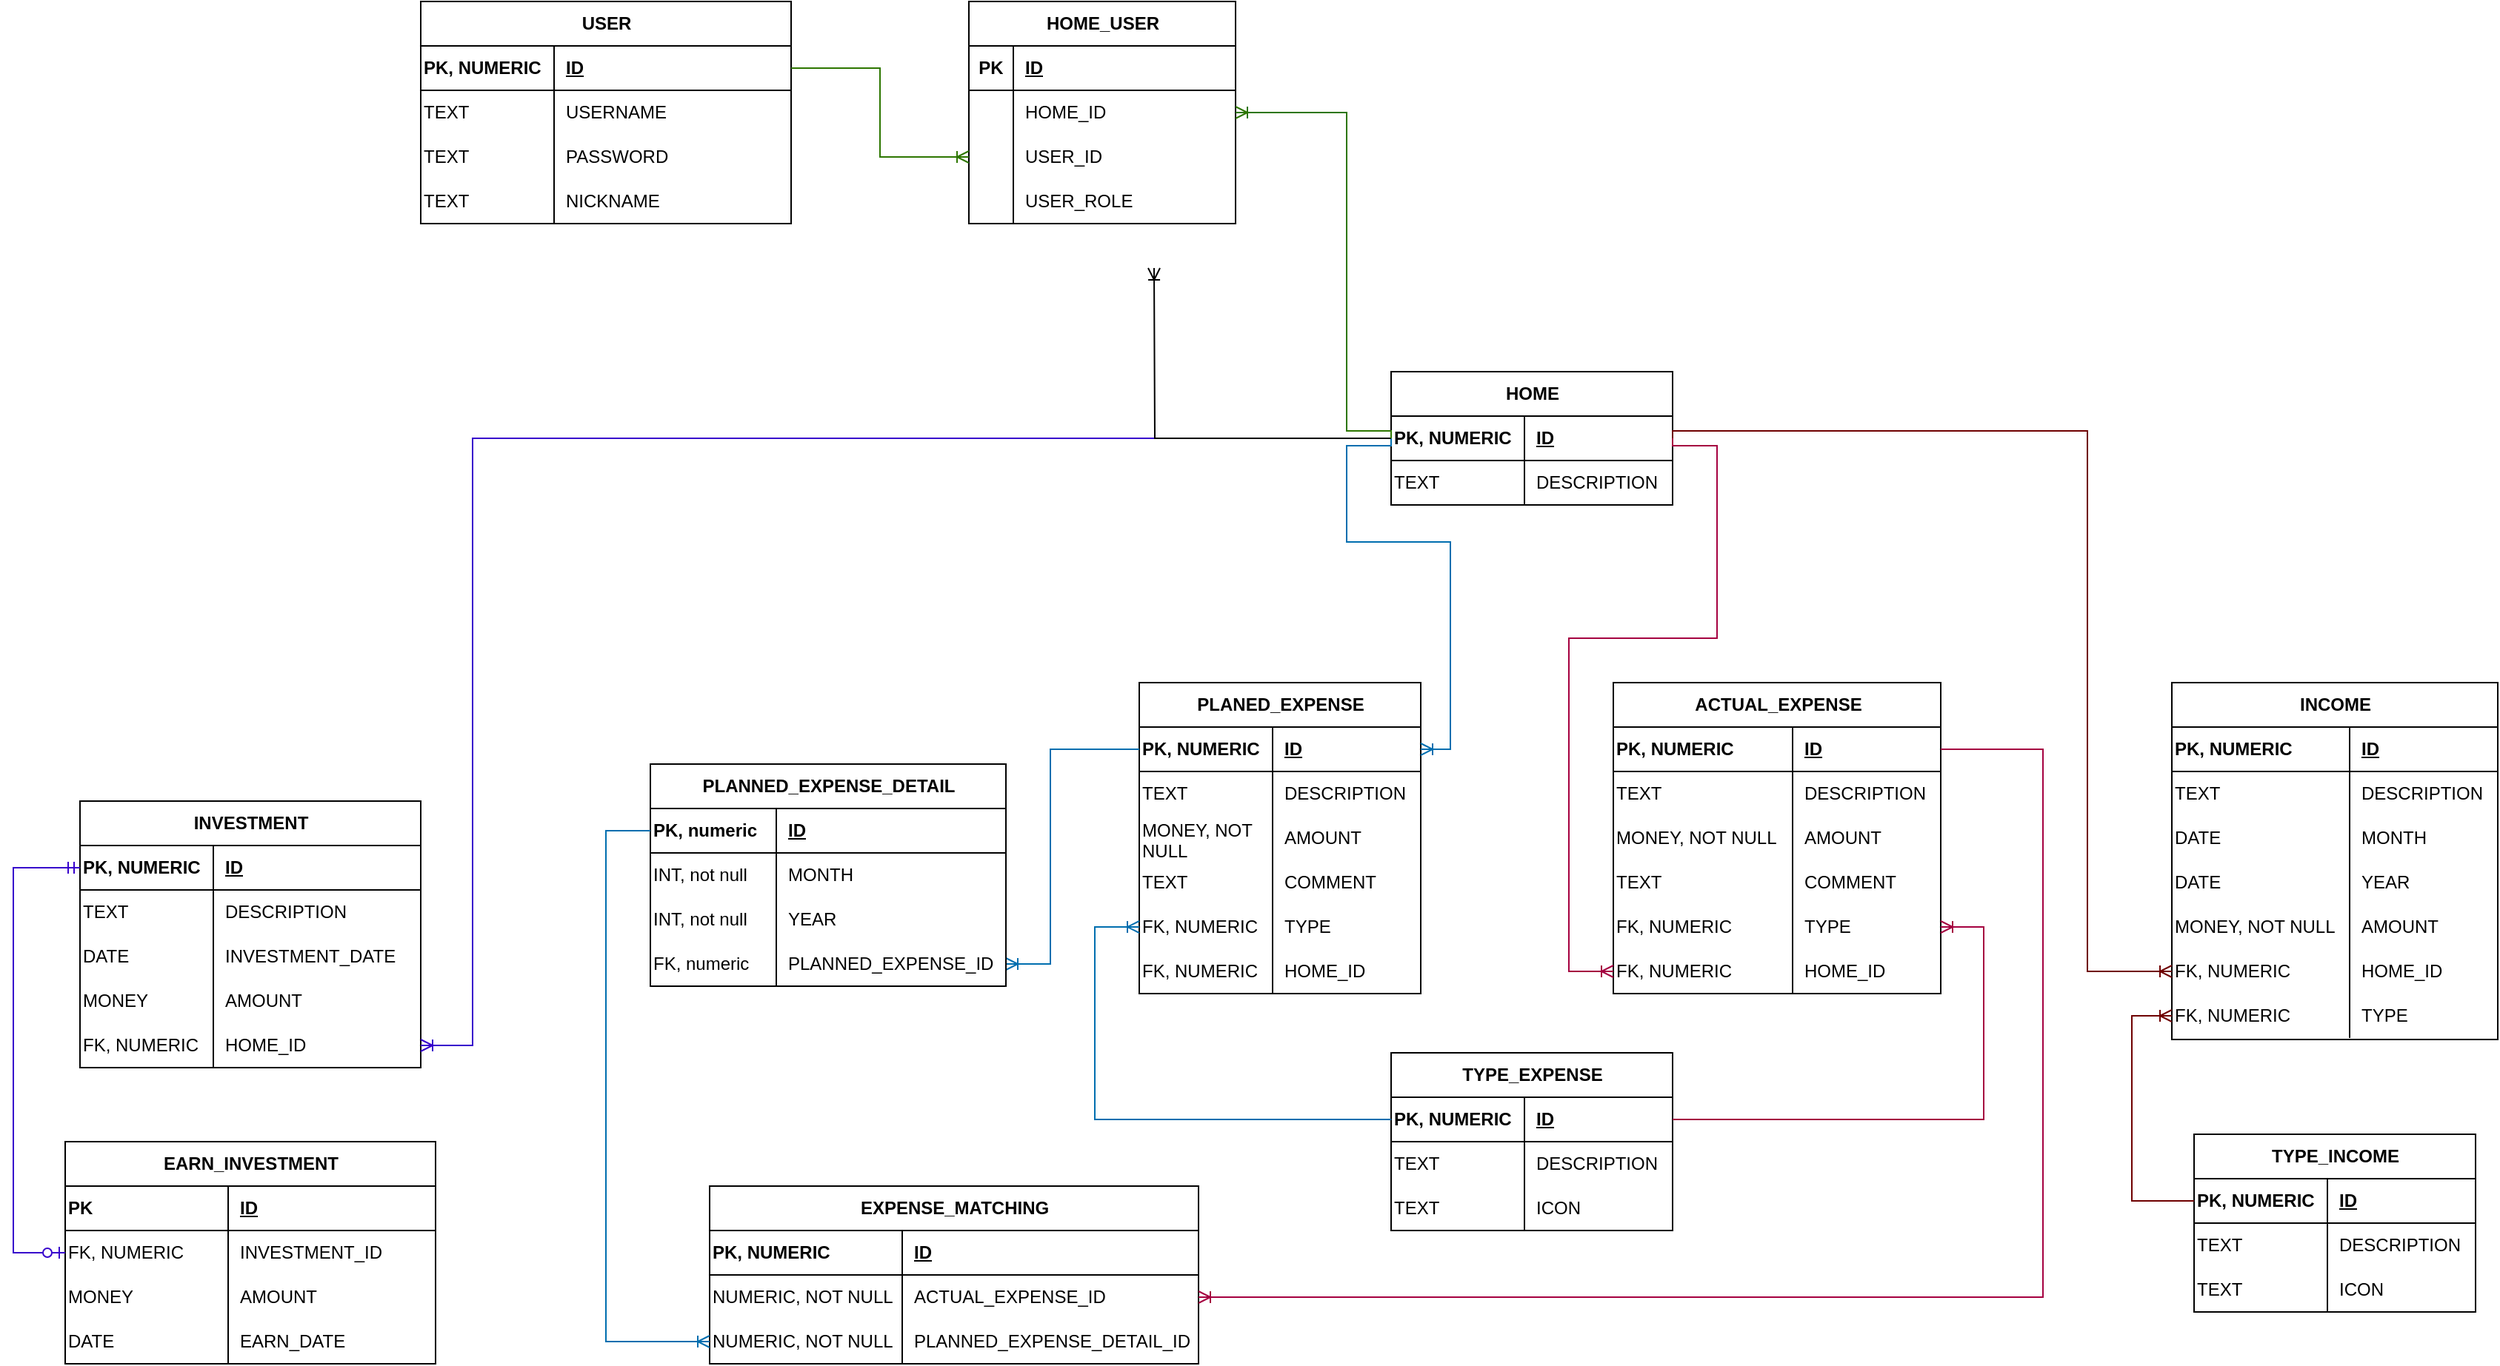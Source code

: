<mxfile version="26.2.2">
  <diagram name="Página-1" id="5xYI34AFZdIDZEMF2WAv">
    <mxGraphModel dx="1893" dy="1344" grid="1" gridSize="10" guides="1" tooltips="1" connect="1" arrows="1" fold="1" page="1" pageScale="1" pageWidth="1100" pageHeight="850" math="0" shadow="0">
      <root>
        <mxCell id="0" />
        <mxCell id="1" parent="0" />
        <mxCell id="EVH92uH9SyqeYSoZUcDB-1" value="PLANED_EXPENSE" style="shape=table;startSize=30;container=1;collapsible=1;childLayout=tableLayout;fixedRows=1;rowLines=0;fontStyle=1;align=center;resizeLast=1;html=1;" vertex="1" parent="1">
          <mxGeometry x="500" y="360" width="190" height="210" as="geometry" />
        </mxCell>
        <mxCell id="EVH92uH9SyqeYSoZUcDB-2" value="" style="shape=tableRow;horizontal=0;startSize=0;swimlaneHead=0;swimlaneBody=0;fillColor=none;collapsible=0;dropTarget=0;points=[[0,0.5],[1,0.5]];portConstraint=eastwest;top=0;left=0;right=0;bottom=1;" vertex="1" parent="EVH92uH9SyqeYSoZUcDB-1">
          <mxGeometry y="30" width="190" height="30" as="geometry" />
        </mxCell>
        <mxCell id="EVH92uH9SyqeYSoZUcDB-3" value="PK, NUMERIC" style="shape=partialRectangle;connectable=0;fillColor=none;top=0;left=0;bottom=0;right=0;fontStyle=1;overflow=hidden;whiteSpace=wrap;html=1;align=left;" vertex="1" parent="EVH92uH9SyqeYSoZUcDB-2">
          <mxGeometry width="90" height="30" as="geometry">
            <mxRectangle width="90" height="30" as="alternateBounds" />
          </mxGeometry>
        </mxCell>
        <mxCell id="EVH92uH9SyqeYSoZUcDB-4" value="ID" style="shape=partialRectangle;connectable=0;fillColor=none;top=0;left=0;bottom=0;right=0;align=left;spacingLeft=6;fontStyle=5;overflow=hidden;whiteSpace=wrap;html=1;" vertex="1" parent="EVH92uH9SyqeYSoZUcDB-2">
          <mxGeometry x="90" width="100" height="30" as="geometry">
            <mxRectangle width="100" height="30" as="alternateBounds" />
          </mxGeometry>
        </mxCell>
        <mxCell id="EVH92uH9SyqeYSoZUcDB-5" value="" style="shape=tableRow;horizontal=0;startSize=0;swimlaneHead=0;swimlaneBody=0;fillColor=none;collapsible=0;dropTarget=0;points=[[0,0.5],[1,0.5]];portConstraint=eastwest;top=0;left=0;right=0;bottom=0;" vertex="1" parent="EVH92uH9SyqeYSoZUcDB-1">
          <mxGeometry y="60" width="190" height="30" as="geometry" />
        </mxCell>
        <mxCell id="EVH92uH9SyqeYSoZUcDB-6" value="TEXT" style="shape=partialRectangle;connectable=0;fillColor=none;top=0;left=0;bottom=0;right=0;editable=1;overflow=hidden;whiteSpace=wrap;html=1;align=left;" vertex="1" parent="EVH92uH9SyqeYSoZUcDB-5">
          <mxGeometry width="90" height="30" as="geometry">
            <mxRectangle width="90" height="30" as="alternateBounds" />
          </mxGeometry>
        </mxCell>
        <mxCell id="EVH92uH9SyqeYSoZUcDB-7" value="DESCRIPTION" style="shape=partialRectangle;connectable=0;fillColor=none;top=0;left=0;bottom=0;right=0;align=left;spacingLeft=6;overflow=hidden;whiteSpace=wrap;html=1;" vertex="1" parent="EVH92uH9SyqeYSoZUcDB-5">
          <mxGeometry x="90" width="100" height="30" as="geometry">
            <mxRectangle width="100" height="30" as="alternateBounds" />
          </mxGeometry>
        </mxCell>
        <mxCell id="EVH92uH9SyqeYSoZUcDB-8" value="" style="shape=tableRow;horizontal=0;startSize=0;swimlaneHead=0;swimlaneBody=0;fillColor=none;collapsible=0;dropTarget=0;points=[[0,0.5],[1,0.5]];portConstraint=eastwest;top=0;left=0;right=0;bottom=0;" vertex="1" parent="EVH92uH9SyqeYSoZUcDB-1">
          <mxGeometry y="90" width="190" height="30" as="geometry" />
        </mxCell>
        <mxCell id="EVH92uH9SyqeYSoZUcDB-9" value="MONEY, NOT NULL" style="shape=partialRectangle;connectable=0;fillColor=none;top=0;left=0;bottom=0;right=0;editable=1;overflow=hidden;whiteSpace=wrap;html=1;align=left;" vertex="1" parent="EVH92uH9SyqeYSoZUcDB-8">
          <mxGeometry width="90" height="30" as="geometry">
            <mxRectangle width="90" height="30" as="alternateBounds" />
          </mxGeometry>
        </mxCell>
        <mxCell id="EVH92uH9SyqeYSoZUcDB-10" value="AMOUNT" style="shape=partialRectangle;connectable=0;fillColor=none;top=0;left=0;bottom=0;right=0;align=left;spacingLeft=6;overflow=hidden;whiteSpace=wrap;html=1;" vertex="1" parent="EVH92uH9SyqeYSoZUcDB-8">
          <mxGeometry x="90" width="100" height="30" as="geometry">
            <mxRectangle width="100" height="30" as="alternateBounds" />
          </mxGeometry>
        </mxCell>
        <mxCell id="EVH92uH9SyqeYSoZUcDB-90" style="shape=tableRow;horizontal=0;startSize=0;swimlaneHead=0;swimlaneBody=0;fillColor=none;collapsible=0;dropTarget=0;points=[[0,0.5],[1,0.5]];portConstraint=eastwest;top=0;left=0;right=0;bottom=0;" vertex="1" parent="EVH92uH9SyqeYSoZUcDB-1">
          <mxGeometry y="120" width="190" height="30" as="geometry" />
        </mxCell>
        <mxCell id="EVH92uH9SyqeYSoZUcDB-91" value="TEXT" style="shape=partialRectangle;connectable=0;fillColor=none;top=0;left=0;bottom=0;right=0;editable=1;overflow=hidden;whiteSpace=wrap;html=1;align=left;" vertex="1" parent="EVH92uH9SyqeYSoZUcDB-90">
          <mxGeometry width="90" height="30" as="geometry">
            <mxRectangle width="90" height="30" as="alternateBounds" />
          </mxGeometry>
        </mxCell>
        <mxCell id="EVH92uH9SyqeYSoZUcDB-92" value="COMMENT" style="shape=partialRectangle;connectable=0;fillColor=none;top=0;left=0;bottom=0;right=0;align=left;spacingLeft=6;overflow=hidden;whiteSpace=wrap;html=1;" vertex="1" parent="EVH92uH9SyqeYSoZUcDB-90">
          <mxGeometry x="90" width="100" height="30" as="geometry">
            <mxRectangle width="100" height="30" as="alternateBounds" />
          </mxGeometry>
        </mxCell>
        <mxCell id="EVH92uH9SyqeYSoZUcDB-11" value="" style="shape=tableRow;horizontal=0;startSize=0;swimlaneHead=0;swimlaneBody=0;fillColor=none;collapsible=0;dropTarget=0;points=[[0,0.5],[1,0.5]];portConstraint=eastwest;top=0;left=0;right=0;bottom=0;" vertex="1" parent="EVH92uH9SyqeYSoZUcDB-1">
          <mxGeometry y="150" width="190" height="30" as="geometry" />
        </mxCell>
        <mxCell id="EVH92uH9SyqeYSoZUcDB-12" value="FK, NUMERIC" style="shape=partialRectangle;connectable=0;fillColor=none;top=0;left=0;bottom=0;right=0;editable=1;overflow=hidden;whiteSpace=wrap;html=1;align=left;" vertex="1" parent="EVH92uH9SyqeYSoZUcDB-11">
          <mxGeometry width="90" height="30" as="geometry">
            <mxRectangle width="90" height="30" as="alternateBounds" />
          </mxGeometry>
        </mxCell>
        <mxCell id="EVH92uH9SyqeYSoZUcDB-13" value="TYPE" style="shape=partialRectangle;connectable=0;fillColor=none;top=0;left=0;bottom=0;right=0;align=left;spacingLeft=6;overflow=hidden;whiteSpace=wrap;html=1;" vertex="1" parent="EVH92uH9SyqeYSoZUcDB-11">
          <mxGeometry x="90" width="100" height="30" as="geometry">
            <mxRectangle width="100" height="30" as="alternateBounds" />
          </mxGeometry>
        </mxCell>
        <mxCell id="EVH92uH9SyqeYSoZUcDB-191" style="shape=tableRow;horizontal=0;startSize=0;swimlaneHead=0;swimlaneBody=0;fillColor=none;collapsible=0;dropTarget=0;points=[[0,0.5],[1,0.5]];portConstraint=eastwest;top=0;left=0;right=0;bottom=0;" vertex="1" parent="EVH92uH9SyqeYSoZUcDB-1">
          <mxGeometry y="180" width="190" height="30" as="geometry" />
        </mxCell>
        <mxCell id="EVH92uH9SyqeYSoZUcDB-192" value="FK, NUMERIC" style="shape=partialRectangle;connectable=0;fillColor=none;top=0;left=0;bottom=0;right=0;editable=1;overflow=hidden;whiteSpace=wrap;html=1;align=left;" vertex="1" parent="EVH92uH9SyqeYSoZUcDB-191">
          <mxGeometry width="90" height="30" as="geometry">
            <mxRectangle width="90" height="30" as="alternateBounds" />
          </mxGeometry>
        </mxCell>
        <mxCell id="EVH92uH9SyqeYSoZUcDB-193" value="HOME_ID" style="shape=partialRectangle;connectable=0;fillColor=none;top=0;left=0;bottom=0;right=0;align=left;spacingLeft=6;overflow=hidden;whiteSpace=wrap;html=1;" vertex="1" parent="EVH92uH9SyqeYSoZUcDB-191">
          <mxGeometry x="90" width="100" height="30" as="geometry">
            <mxRectangle width="100" height="30" as="alternateBounds" />
          </mxGeometry>
        </mxCell>
        <mxCell id="EVH92uH9SyqeYSoZUcDB-14" value="ACTUAL_EXPENSE" style="shape=table;startSize=30;container=1;collapsible=1;childLayout=tableLayout;fixedRows=1;rowLines=0;fontStyle=1;align=center;resizeLast=1;html=1;" vertex="1" parent="1">
          <mxGeometry x="820" y="360" width="221" height="210" as="geometry">
            <mxRectangle x="460" y="400" width="100" height="30" as="alternateBounds" />
          </mxGeometry>
        </mxCell>
        <mxCell id="EVH92uH9SyqeYSoZUcDB-15" value="" style="shape=tableRow;horizontal=0;startSize=0;swimlaneHead=0;swimlaneBody=0;fillColor=none;collapsible=0;dropTarget=0;points=[[0,0.5],[1,0.5]];portConstraint=eastwest;top=0;left=0;right=0;bottom=1;" vertex="1" parent="EVH92uH9SyqeYSoZUcDB-14">
          <mxGeometry y="30" width="221" height="30" as="geometry" />
        </mxCell>
        <mxCell id="EVH92uH9SyqeYSoZUcDB-16" value="PK, NUMERIC" style="shape=partialRectangle;connectable=0;fillColor=none;top=0;left=0;bottom=0;right=0;fontStyle=1;overflow=hidden;whiteSpace=wrap;html=1;align=left;" vertex="1" parent="EVH92uH9SyqeYSoZUcDB-15">
          <mxGeometry width="121" height="30" as="geometry">
            <mxRectangle width="121" height="30" as="alternateBounds" />
          </mxGeometry>
        </mxCell>
        <mxCell id="EVH92uH9SyqeYSoZUcDB-17" value="ID" style="shape=partialRectangle;connectable=0;fillColor=none;top=0;left=0;bottom=0;right=0;align=left;spacingLeft=6;fontStyle=5;overflow=hidden;whiteSpace=wrap;html=1;" vertex="1" parent="EVH92uH9SyqeYSoZUcDB-15">
          <mxGeometry x="121" width="100" height="30" as="geometry">
            <mxRectangle width="100" height="30" as="alternateBounds" />
          </mxGeometry>
        </mxCell>
        <mxCell id="EVH92uH9SyqeYSoZUcDB-18" value="" style="shape=tableRow;horizontal=0;startSize=0;swimlaneHead=0;swimlaneBody=0;fillColor=none;collapsible=0;dropTarget=0;points=[[0,0.5],[1,0.5]];portConstraint=eastwest;top=0;left=0;right=0;bottom=0;" vertex="1" parent="EVH92uH9SyqeYSoZUcDB-14">
          <mxGeometry y="60" width="221" height="30" as="geometry" />
        </mxCell>
        <mxCell id="EVH92uH9SyqeYSoZUcDB-19" value="TEXT" style="shape=partialRectangle;connectable=0;fillColor=none;top=0;left=0;bottom=0;right=0;editable=1;overflow=hidden;whiteSpace=wrap;html=1;align=left;" vertex="1" parent="EVH92uH9SyqeYSoZUcDB-18">
          <mxGeometry width="121" height="30" as="geometry">
            <mxRectangle width="121" height="30" as="alternateBounds" />
          </mxGeometry>
        </mxCell>
        <mxCell id="EVH92uH9SyqeYSoZUcDB-20" value="DESCRIPTION" style="shape=partialRectangle;connectable=0;fillColor=none;top=0;left=0;bottom=0;right=0;align=left;spacingLeft=6;overflow=hidden;whiteSpace=wrap;html=1;" vertex="1" parent="EVH92uH9SyqeYSoZUcDB-18">
          <mxGeometry x="121" width="100" height="30" as="geometry">
            <mxRectangle width="100" height="30" as="alternateBounds" />
          </mxGeometry>
        </mxCell>
        <mxCell id="EVH92uH9SyqeYSoZUcDB-21" value="" style="shape=tableRow;horizontal=0;startSize=0;swimlaneHead=0;swimlaneBody=0;fillColor=none;collapsible=0;dropTarget=0;points=[[0,0.5],[1,0.5]];portConstraint=eastwest;top=0;left=0;right=0;bottom=0;" vertex="1" parent="EVH92uH9SyqeYSoZUcDB-14">
          <mxGeometry y="90" width="221" height="30" as="geometry" />
        </mxCell>
        <mxCell id="EVH92uH9SyqeYSoZUcDB-22" value="MONEY, NOT NULL" style="shape=partialRectangle;connectable=0;fillColor=none;top=0;left=0;bottom=0;right=0;editable=1;overflow=hidden;whiteSpace=wrap;html=1;align=left;" vertex="1" parent="EVH92uH9SyqeYSoZUcDB-21">
          <mxGeometry width="121" height="30" as="geometry">
            <mxRectangle width="121" height="30" as="alternateBounds" />
          </mxGeometry>
        </mxCell>
        <mxCell id="EVH92uH9SyqeYSoZUcDB-23" value="AMOUNT" style="shape=partialRectangle;connectable=0;fillColor=none;top=0;left=0;bottom=0;right=0;align=left;spacingLeft=6;overflow=hidden;whiteSpace=wrap;html=1;" vertex="1" parent="EVH92uH9SyqeYSoZUcDB-21">
          <mxGeometry x="121" width="100" height="30" as="geometry">
            <mxRectangle width="100" height="30" as="alternateBounds" />
          </mxGeometry>
        </mxCell>
        <mxCell id="EVH92uH9SyqeYSoZUcDB-87" style="shape=tableRow;horizontal=0;startSize=0;swimlaneHead=0;swimlaneBody=0;fillColor=none;collapsible=0;dropTarget=0;points=[[0,0.5],[1,0.5]];portConstraint=eastwest;top=0;left=0;right=0;bottom=0;" vertex="1" parent="EVH92uH9SyqeYSoZUcDB-14">
          <mxGeometry y="120" width="221" height="30" as="geometry" />
        </mxCell>
        <mxCell id="EVH92uH9SyqeYSoZUcDB-88" value="TEXT" style="shape=partialRectangle;connectable=0;fillColor=none;top=0;left=0;bottom=0;right=0;editable=1;overflow=hidden;whiteSpace=wrap;html=1;align=left;" vertex="1" parent="EVH92uH9SyqeYSoZUcDB-87">
          <mxGeometry width="121" height="30" as="geometry">
            <mxRectangle width="121" height="30" as="alternateBounds" />
          </mxGeometry>
        </mxCell>
        <mxCell id="EVH92uH9SyqeYSoZUcDB-89" value="COMMENT" style="shape=partialRectangle;connectable=0;fillColor=none;top=0;left=0;bottom=0;right=0;align=left;spacingLeft=6;overflow=hidden;whiteSpace=wrap;html=1;" vertex="1" parent="EVH92uH9SyqeYSoZUcDB-87">
          <mxGeometry x="121" width="100" height="30" as="geometry">
            <mxRectangle width="100" height="30" as="alternateBounds" />
          </mxGeometry>
        </mxCell>
        <mxCell id="EVH92uH9SyqeYSoZUcDB-24" value="" style="shape=tableRow;horizontal=0;startSize=0;swimlaneHead=0;swimlaneBody=0;fillColor=none;collapsible=0;dropTarget=0;points=[[0,0.5],[1,0.5]];portConstraint=eastwest;top=0;left=0;right=0;bottom=0;" vertex="1" parent="EVH92uH9SyqeYSoZUcDB-14">
          <mxGeometry y="150" width="221" height="30" as="geometry" />
        </mxCell>
        <mxCell id="EVH92uH9SyqeYSoZUcDB-25" value="FK, NUMERIC" style="shape=partialRectangle;connectable=0;fillColor=none;top=0;left=0;bottom=0;right=0;editable=1;overflow=hidden;whiteSpace=wrap;html=1;align=left;" vertex="1" parent="EVH92uH9SyqeYSoZUcDB-24">
          <mxGeometry width="121" height="30" as="geometry">
            <mxRectangle width="121" height="30" as="alternateBounds" />
          </mxGeometry>
        </mxCell>
        <mxCell id="EVH92uH9SyqeYSoZUcDB-26" value="TYPE" style="shape=partialRectangle;connectable=0;fillColor=none;top=0;left=0;bottom=0;right=0;align=left;spacingLeft=6;overflow=hidden;whiteSpace=wrap;html=1;" vertex="1" parent="EVH92uH9SyqeYSoZUcDB-24">
          <mxGeometry x="121" width="100" height="30" as="geometry">
            <mxRectangle width="100" height="30" as="alternateBounds" />
          </mxGeometry>
        </mxCell>
        <mxCell id="EVH92uH9SyqeYSoZUcDB-194" style="shape=tableRow;horizontal=0;startSize=0;swimlaneHead=0;swimlaneBody=0;fillColor=none;collapsible=0;dropTarget=0;points=[[0,0.5],[1,0.5]];portConstraint=eastwest;top=0;left=0;right=0;bottom=0;" vertex="1" parent="EVH92uH9SyqeYSoZUcDB-14">
          <mxGeometry y="180" width="221" height="30" as="geometry" />
        </mxCell>
        <mxCell id="EVH92uH9SyqeYSoZUcDB-195" value="FK, NUMERIC" style="shape=partialRectangle;connectable=0;fillColor=none;top=0;left=0;bottom=0;right=0;editable=1;overflow=hidden;whiteSpace=wrap;html=1;align=left;" vertex="1" parent="EVH92uH9SyqeYSoZUcDB-194">
          <mxGeometry width="121" height="30" as="geometry">
            <mxRectangle width="121" height="30" as="alternateBounds" />
          </mxGeometry>
        </mxCell>
        <mxCell id="EVH92uH9SyqeYSoZUcDB-196" value="HOME_ID" style="shape=partialRectangle;connectable=0;fillColor=none;top=0;left=0;bottom=0;right=0;align=left;spacingLeft=6;overflow=hidden;whiteSpace=wrap;html=1;" vertex="1" parent="EVH92uH9SyqeYSoZUcDB-194">
          <mxGeometry x="121" width="100" height="30" as="geometry">
            <mxRectangle width="100" height="30" as="alternateBounds" />
          </mxGeometry>
        </mxCell>
        <mxCell id="EVH92uH9SyqeYSoZUcDB-27" value="TYPE_EXPENSE" style="shape=table;startSize=30;container=1;collapsible=1;childLayout=tableLayout;fixedRows=1;rowLines=0;fontStyle=1;align=center;resizeLast=1;html=1;" vertex="1" parent="1">
          <mxGeometry x="670" y="610" width="190" height="120" as="geometry" />
        </mxCell>
        <mxCell id="EVH92uH9SyqeYSoZUcDB-28" value="" style="shape=tableRow;horizontal=0;startSize=0;swimlaneHead=0;swimlaneBody=0;fillColor=none;collapsible=0;dropTarget=0;points=[[0,0.5],[1,0.5]];portConstraint=eastwest;top=0;left=0;right=0;bottom=1;" vertex="1" parent="EVH92uH9SyqeYSoZUcDB-27">
          <mxGeometry y="30" width="190" height="30" as="geometry" />
        </mxCell>
        <mxCell id="EVH92uH9SyqeYSoZUcDB-29" value="PK, NUMERIC" style="shape=partialRectangle;connectable=0;fillColor=none;top=0;left=0;bottom=0;right=0;fontStyle=1;overflow=hidden;whiteSpace=wrap;html=1;align=left;" vertex="1" parent="EVH92uH9SyqeYSoZUcDB-28">
          <mxGeometry width="90" height="30" as="geometry">
            <mxRectangle width="90" height="30" as="alternateBounds" />
          </mxGeometry>
        </mxCell>
        <mxCell id="EVH92uH9SyqeYSoZUcDB-30" value="ID" style="shape=partialRectangle;connectable=0;fillColor=none;top=0;left=0;bottom=0;right=0;align=left;spacingLeft=6;fontStyle=5;overflow=hidden;whiteSpace=wrap;html=1;" vertex="1" parent="EVH92uH9SyqeYSoZUcDB-28">
          <mxGeometry x="90" width="100" height="30" as="geometry">
            <mxRectangle width="100" height="30" as="alternateBounds" />
          </mxGeometry>
        </mxCell>
        <mxCell id="EVH92uH9SyqeYSoZUcDB-31" value="" style="shape=tableRow;horizontal=0;startSize=0;swimlaneHead=0;swimlaneBody=0;fillColor=none;collapsible=0;dropTarget=0;points=[[0,0.5],[1,0.5]];portConstraint=eastwest;top=0;left=0;right=0;bottom=0;" vertex="1" parent="EVH92uH9SyqeYSoZUcDB-27">
          <mxGeometry y="60" width="190" height="30" as="geometry" />
        </mxCell>
        <mxCell id="EVH92uH9SyqeYSoZUcDB-32" value="TEXT" style="shape=partialRectangle;connectable=0;fillColor=none;top=0;left=0;bottom=0;right=0;editable=1;overflow=hidden;whiteSpace=wrap;html=1;align=left;" vertex="1" parent="EVH92uH9SyqeYSoZUcDB-31">
          <mxGeometry width="90" height="30" as="geometry">
            <mxRectangle width="90" height="30" as="alternateBounds" />
          </mxGeometry>
        </mxCell>
        <mxCell id="EVH92uH9SyqeYSoZUcDB-33" value="DESCRIPTION" style="shape=partialRectangle;connectable=0;fillColor=none;top=0;left=0;bottom=0;right=0;align=left;spacingLeft=6;overflow=hidden;whiteSpace=wrap;html=1;" vertex="1" parent="EVH92uH9SyqeYSoZUcDB-31">
          <mxGeometry x="90" width="100" height="30" as="geometry">
            <mxRectangle width="100" height="30" as="alternateBounds" />
          </mxGeometry>
        </mxCell>
        <mxCell id="EVH92uH9SyqeYSoZUcDB-34" value="" style="shape=tableRow;horizontal=0;startSize=0;swimlaneHead=0;swimlaneBody=0;fillColor=none;collapsible=0;dropTarget=0;points=[[0,0.5],[1,0.5]];portConstraint=eastwest;top=0;left=0;right=0;bottom=0;" vertex="1" parent="EVH92uH9SyqeYSoZUcDB-27">
          <mxGeometry y="90" width="190" height="30" as="geometry" />
        </mxCell>
        <mxCell id="EVH92uH9SyqeYSoZUcDB-35" value="TEXT" style="shape=partialRectangle;connectable=0;fillColor=none;top=0;left=0;bottom=0;right=0;editable=1;overflow=hidden;whiteSpace=wrap;html=1;align=left;" vertex="1" parent="EVH92uH9SyqeYSoZUcDB-34">
          <mxGeometry width="90" height="30" as="geometry">
            <mxRectangle width="90" height="30" as="alternateBounds" />
          </mxGeometry>
        </mxCell>
        <mxCell id="EVH92uH9SyqeYSoZUcDB-36" value="ICON" style="shape=partialRectangle;connectable=0;fillColor=none;top=0;left=0;bottom=0;right=0;align=left;spacingLeft=6;overflow=hidden;whiteSpace=wrap;html=1;" vertex="1" parent="EVH92uH9SyqeYSoZUcDB-34">
          <mxGeometry x="90" width="100" height="30" as="geometry">
            <mxRectangle width="100" height="30" as="alternateBounds" />
          </mxGeometry>
        </mxCell>
        <mxCell id="EVH92uH9SyqeYSoZUcDB-46" value="INCOME" style="shape=table;startSize=30;container=1;collapsible=1;childLayout=tableLayout;fixedRows=1;rowLines=0;fontStyle=1;align=center;resizeLast=1;html=1;" vertex="1" parent="1">
          <mxGeometry x="1197" y="360" width="220" height="241" as="geometry" />
        </mxCell>
        <mxCell id="EVH92uH9SyqeYSoZUcDB-47" value="" style="shape=tableRow;horizontal=0;startSize=0;swimlaneHead=0;swimlaneBody=0;fillColor=none;collapsible=0;dropTarget=0;points=[[0,0.5],[1,0.5]];portConstraint=eastwest;top=0;left=0;right=0;bottom=1;" vertex="1" parent="EVH92uH9SyqeYSoZUcDB-46">
          <mxGeometry y="30" width="220" height="30" as="geometry" />
        </mxCell>
        <mxCell id="EVH92uH9SyqeYSoZUcDB-48" value="PK, NUMERIC" style="shape=partialRectangle;connectable=0;fillColor=none;top=0;left=0;bottom=0;right=0;fontStyle=1;overflow=hidden;whiteSpace=wrap;html=1;align=left;" vertex="1" parent="EVH92uH9SyqeYSoZUcDB-47">
          <mxGeometry width="120" height="30" as="geometry">
            <mxRectangle width="120" height="30" as="alternateBounds" />
          </mxGeometry>
        </mxCell>
        <mxCell id="EVH92uH9SyqeYSoZUcDB-49" value="ID" style="shape=partialRectangle;connectable=0;fillColor=none;top=0;left=0;bottom=0;right=0;align=left;spacingLeft=6;fontStyle=5;overflow=hidden;whiteSpace=wrap;html=1;" vertex="1" parent="EVH92uH9SyqeYSoZUcDB-47">
          <mxGeometry x="120" width="100" height="30" as="geometry">
            <mxRectangle width="100" height="30" as="alternateBounds" />
          </mxGeometry>
        </mxCell>
        <mxCell id="EVH92uH9SyqeYSoZUcDB-50" value="" style="shape=tableRow;horizontal=0;startSize=0;swimlaneHead=0;swimlaneBody=0;fillColor=none;collapsible=0;dropTarget=0;points=[[0,0.5],[1,0.5]];portConstraint=eastwest;top=0;left=0;right=0;bottom=0;" vertex="1" parent="EVH92uH9SyqeYSoZUcDB-46">
          <mxGeometry y="60" width="220" height="30" as="geometry" />
        </mxCell>
        <mxCell id="EVH92uH9SyqeYSoZUcDB-51" value="TEXT" style="shape=partialRectangle;connectable=0;fillColor=none;top=0;left=0;bottom=0;right=0;editable=1;overflow=hidden;whiteSpace=wrap;html=1;align=left;" vertex="1" parent="EVH92uH9SyqeYSoZUcDB-50">
          <mxGeometry width="120" height="30" as="geometry">
            <mxRectangle width="120" height="30" as="alternateBounds" />
          </mxGeometry>
        </mxCell>
        <mxCell id="EVH92uH9SyqeYSoZUcDB-52" value="DESCRIPTION" style="shape=partialRectangle;connectable=0;fillColor=none;top=0;left=0;bottom=0;right=0;align=left;spacingLeft=6;overflow=hidden;whiteSpace=wrap;html=1;" vertex="1" parent="EVH92uH9SyqeYSoZUcDB-50">
          <mxGeometry x="120" width="100" height="30" as="geometry">
            <mxRectangle width="100" height="30" as="alternateBounds" />
          </mxGeometry>
        </mxCell>
        <mxCell id="EVH92uH9SyqeYSoZUcDB-163" style="shape=tableRow;horizontal=0;startSize=0;swimlaneHead=0;swimlaneBody=0;fillColor=none;collapsible=0;dropTarget=0;points=[[0,0.5],[1,0.5]];portConstraint=eastwest;top=0;left=0;right=0;bottom=0;" vertex="1" parent="EVH92uH9SyqeYSoZUcDB-46">
          <mxGeometry y="90" width="220" height="30" as="geometry" />
        </mxCell>
        <mxCell id="EVH92uH9SyqeYSoZUcDB-164" value="DATE" style="shape=partialRectangle;connectable=0;fillColor=none;top=0;left=0;bottom=0;right=0;editable=1;overflow=hidden;whiteSpace=wrap;html=1;align=left;" vertex="1" parent="EVH92uH9SyqeYSoZUcDB-163">
          <mxGeometry width="120" height="30" as="geometry">
            <mxRectangle width="120" height="30" as="alternateBounds" />
          </mxGeometry>
        </mxCell>
        <mxCell id="EVH92uH9SyqeYSoZUcDB-165" value="MONTH" style="shape=partialRectangle;connectable=0;fillColor=none;top=0;left=0;bottom=0;right=0;align=left;spacingLeft=6;overflow=hidden;whiteSpace=wrap;html=1;" vertex="1" parent="EVH92uH9SyqeYSoZUcDB-163">
          <mxGeometry x="120" width="100" height="30" as="geometry">
            <mxRectangle width="100" height="30" as="alternateBounds" />
          </mxGeometry>
        </mxCell>
        <mxCell id="EVH92uH9SyqeYSoZUcDB-166" style="shape=tableRow;horizontal=0;startSize=0;swimlaneHead=0;swimlaneBody=0;fillColor=none;collapsible=0;dropTarget=0;points=[[0,0.5],[1,0.5]];portConstraint=eastwest;top=0;left=0;right=0;bottom=0;" vertex="1" parent="EVH92uH9SyqeYSoZUcDB-46">
          <mxGeometry y="120" width="220" height="30" as="geometry" />
        </mxCell>
        <mxCell id="EVH92uH9SyqeYSoZUcDB-167" value="DATE" style="shape=partialRectangle;connectable=0;fillColor=none;top=0;left=0;bottom=0;right=0;editable=1;overflow=hidden;whiteSpace=wrap;html=1;align=left;" vertex="1" parent="EVH92uH9SyqeYSoZUcDB-166">
          <mxGeometry width="120" height="30" as="geometry">
            <mxRectangle width="120" height="30" as="alternateBounds" />
          </mxGeometry>
        </mxCell>
        <mxCell id="EVH92uH9SyqeYSoZUcDB-168" value="YEAR" style="shape=partialRectangle;connectable=0;fillColor=none;top=0;left=0;bottom=0;right=0;align=left;spacingLeft=6;overflow=hidden;whiteSpace=wrap;html=1;" vertex="1" parent="EVH92uH9SyqeYSoZUcDB-166">
          <mxGeometry x="120" width="100" height="30" as="geometry">
            <mxRectangle width="100" height="30" as="alternateBounds" />
          </mxGeometry>
        </mxCell>
        <mxCell id="EVH92uH9SyqeYSoZUcDB-53" value="" style="shape=tableRow;horizontal=0;startSize=0;swimlaneHead=0;swimlaneBody=0;fillColor=none;collapsible=0;dropTarget=0;points=[[0,0.5],[1,0.5]];portConstraint=eastwest;top=0;left=0;right=0;bottom=0;" vertex="1" parent="EVH92uH9SyqeYSoZUcDB-46">
          <mxGeometry y="150" width="220" height="30" as="geometry" />
        </mxCell>
        <mxCell id="EVH92uH9SyqeYSoZUcDB-54" value="MONEY, NOT NULL" style="shape=partialRectangle;connectable=0;fillColor=none;top=0;left=0;bottom=0;right=0;editable=1;overflow=hidden;whiteSpace=wrap;html=1;align=left;" vertex="1" parent="EVH92uH9SyqeYSoZUcDB-53">
          <mxGeometry width="120" height="30" as="geometry">
            <mxRectangle width="120" height="30" as="alternateBounds" />
          </mxGeometry>
        </mxCell>
        <mxCell id="EVH92uH9SyqeYSoZUcDB-55" value="AMOUNT" style="shape=partialRectangle;connectable=0;fillColor=none;top=0;left=0;bottom=0;right=0;align=left;spacingLeft=6;overflow=hidden;whiteSpace=wrap;html=1;" vertex="1" parent="EVH92uH9SyqeYSoZUcDB-53">
          <mxGeometry x="120" width="100" height="30" as="geometry">
            <mxRectangle width="100" height="30" as="alternateBounds" />
          </mxGeometry>
        </mxCell>
        <mxCell id="EVH92uH9SyqeYSoZUcDB-182" style="shape=tableRow;horizontal=0;startSize=0;swimlaneHead=0;swimlaneBody=0;fillColor=none;collapsible=0;dropTarget=0;points=[[0,0.5],[1,0.5]];portConstraint=eastwest;top=0;left=0;right=0;bottom=0;" vertex="1" parent="EVH92uH9SyqeYSoZUcDB-46">
          <mxGeometry y="180" width="220" height="30" as="geometry" />
        </mxCell>
        <mxCell id="EVH92uH9SyqeYSoZUcDB-183" value="FK, NUMERIC" style="shape=partialRectangle;connectable=0;fillColor=none;top=0;left=0;bottom=0;right=0;editable=1;overflow=hidden;whiteSpace=wrap;html=1;align=left;" vertex="1" parent="EVH92uH9SyqeYSoZUcDB-182">
          <mxGeometry width="120" height="30" as="geometry">
            <mxRectangle width="120" height="30" as="alternateBounds" />
          </mxGeometry>
        </mxCell>
        <mxCell id="EVH92uH9SyqeYSoZUcDB-184" value="HOME_ID" style="shape=partialRectangle;connectable=0;fillColor=none;top=0;left=0;bottom=0;right=0;align=left;spacingLeft=6;overflow=hidden;whiteSpace=wrap;html=1;" vertex="1" parent="EVH92uH9SyqeYSoZUcDB-182">
          <mxGeometry x="120" width="100" height="30" as="geometry">
            <mxRectangle width="100" height="30" as="alternateBounds" />
          </mxGeometry>
        </mxCell>
        <mxCell id="EVH92uH9SyqeYSoZUcDB-56" value="" style="shape=tableRow;horizontal=0;startSize=0;swimlaneHead=0;swimlaneBody=0;fillColor=none;collapsible=0;dropTarget=0;points=[[0,0.5],[1,0.5]];portConstraint=eastwest;top=0;left=0;right=0;bottom=0;" vertex="1" parent="EVH92uH9SyqeYSoZUcDB-46">
          <mxGeometry y="210" width="220" height="30" as="geometry" />
        </mxCell>
        <mxCell id="EVH92uH9SyqeYSoZUcDB-57" value="FK, NUMERIC" style="shape=partialRectangle;connectable=0;fillColor=none;top=0;left=0;bottom=0;right=0;editable=1;overflow=hidden;whiteSpace=wrap;html=1;align=left;" vertex="1" parent="EVH92uH9SyqeYSoZUcDB-56">
          <mxGeometry width="120" height="30" as="geometry">
            <mxRectangle width="120" height="30" as="alternateBounds" />
          </mxGeometry>
        </mxCell>
        <mxCell id="EVH92uH9SyqeYSoZUcDB-58" value="TYPE" style="shape=partialRectangle;connectable=0;fillColor=none;top=0;left=0;bottom=0;right=0;align=left;spacingLeft=6;overflow=hidden;whiteSpace=wrap;html=1;" vertex="1" parent="EVH92uH9SyqeYSoZUcDB-56">
          <mxGeometry x="120" width="100" height="30" as="geometry">
            <mxRectangle width="100" height="30" as="alternateBounds" />
          </mxGeometry>
        </mxCell>
        <mxCell id="EVH92uH9SyqeYSoZUcDB-59" value="TYPE_INCOME" style="shape=table;startSize=30;container=1;collapsible=1;childLayout=tableLayout;fixedRows=1;rowLines=0;fontStyle=1;align=center;resizeLast=1;html=1;" vertex="1" parent="1">
          <mxGeometry x="1212" y="665" width="190" height="120" as="geometry" />
        </mxCell>
        <mxCell id="EVH92uH9SyqeYSoZUcDB-60" value="" style="shape=tableRow;horizontal=0;startSize=0;swimlaneHead=0;swimlaneBody=0;fillColor=none;collapsible=0;dropTarget=0;points=[[0,0.5],[1,0.5]];portConstraint=eastwest;top=0;left=0;right=0;bottom=1;" vertex="1" parent="EVH92uH9SyqeYSoZUcDB-59">
          <mxGeometry y="30" width="190" height="30" as="geometry" />
        </mxCell>
        <mxCell id="EVH92uH9SyqeYSoZUcDB-61" value="PK, NUMERIC" style="shape=partialRectangle;connectable=0;fillColor=none;top=0;left=0;bottom=0;right=0;fontStyle=1;overflow=hidden;whiteSpace=wrap;html=1;align=left;" vertex="1" parent="EVH92uH9SyqeYSoZUcDB-60">
          <mxGeometry width="90" height="30" as="geometry">
            <mxRectangle width="90" height="30" as="alternateBounds" />
          </mxGeometry>
        </mxCell>
        <mxCell id="EVH92uH9SyqeYSoZUcDB-62" value="ID" style="shape=partialRectangle;connectable=0;fillColor=none;top=0;left=0;bottom=0;right=0;align=left;spacingLeft=6;fontStyle=5;overflow=hidden;whiteSpace=wrap;html=1;" vertex="1" parent="EVH92uH9SyqeYSoZUcDB-60">
          <mxGeometry x="90" width="100" height="30" as="geometry">
            <mxRectangle width="100" height="30" as="alternateBounds" />
          </mxGeometry>
        </mxCell>
        <mxCell id="EVH92uH9SyqeYSoZUcDB-63" value="" style="shape=tableRow;horizontal=0;startSize=0;swimlaneHead=0;swimlaneBody=0;fillColor=none;collapsible=0;dropTarget=0;points=[[0,0.5],[1,0.5]];portConstraint=eastwest;top=0;left=0;right=0;bottom=0;" vertex="1" parent="EVH92uH9SyqeYSoZUcDB-59">
          <mxGeometry y="60" width="190" height="30" as="geometry" />
        </mxCell>
        <mxCell id="EVH92uH9SyqeYSoZUcDB-64" value="TEXT" style="shape=partialRectangle;connectable=0;fillColor=none;top=0;left=0;bottom=0;right=0;editable=1;overflow=hidden;whiteSpace=wrap;html=1;align=left;" vertex="1" parent="EVH92uH9SyqeYSoZUcDB-63">
          <mxGeometry width="90" height="30" as="geometry">
            <mxRectangle width="90" height="30" as="alternateBounds" />
          </mxGeometry>
        </mxCell>
        <mxCell id="EVH92uH9SyqeYSoZUcDB-65" value="DESCRIPTION" style="shape=partialRectangle;connectable=0;fillColor=none;top=0;left=0;bottom=0;right=0;align=left;spacingLeft=6;overflow=hidden;whiteSpace=wrap;html=1;" vertex="1" parent="EVH92uH9SyqeYSoZUcDB-63">
          <mxGeometry x="90" width="100" height="30" as="geometry">
            <mxRectangle width="100" height="30" as="alternateBounds" />
          </mxGeometry>
        </mxCell>
        <mxCell id="EVH92uH9SyqeYSoZUcDB-66" value="" style="shape=tableRow;horizontal=0;startSize=0;swimlaneHead=0;swimlaneBody=0;fillColor=none;collapsible=0;dropTarget=0;points=[[0,0.5],[1,0.5]];portConstraint=eastwest;top=0;left=0;right=0;bottom=0;" vertex="1" parent="EVH92uH9SyqeYSoZUcDB-59">
          <mxGeometry y="90" width="190" height="30" as="geometry" />
        </mxCell>
        <mxCell id="EVH92uH9SyqeYSoZUcDB-67" value="TEXT" style="shape=partialRectangle;connectable=0;fillColor=none;top=0;left=0;bottom=0;right=0;editable=1;overflow=hidden;whiteSpace=wrap;html=1;align=left;" vertex="1" parent="EVH92uH9SyqeYSoZUcDB-66">
          <mxGeometry width="90" height="30" as="geometry">
            <mxRectangle width="90" height="30" as="alternateBounds" />
          </mxGeometry>
        </mxCell>
        <mxCell id="EVH92uH9SyqeYSoZUcDB-68" value="ICON" style="shape=partialRectangle;connectable=0;fillColor=none;top=0;left=0;bottom=0;right=0;align=left;spacingLeft=6;overflow=hidden;whiteSpace=wrap;html=1;" vertex="1" parent="EVH92uH9SyqeYSoZUcDB-66">
          <mxGeometry x="90" width="100" height="30" as="geometry">
            <mxRectangle width="100" height="30" as="alternateBounds" />
          </mxGeometry>
        </mxCell>
        <mxCell id="EVH92uH9SyqeYSoZUcDB-69" value="" style="fontSize=12;html=1;endArrow=ERoneToMany;rounded=0;edgeStyle=elbowEdgeStyle;entryX=0;entryY=0.5;entryDx=0;entryDy=0;exitX=0;exitY=0.5;exitDx=0;exitDy=0;fillColor=#a20025;strokeColor=#6F0000;" edge="1" parent="1" source="EVH92uH9SyqeYSoZUcDB-60" target="EVH92uH9SyqeYSoZUcDB-56">
          <mxGeometry width="100" height="100" relative="1" as="geometry">
            <mxPoint x="1130" y="566" as="sourcePoint" />
            <mxPoint x="1230" y="466" as="targetPoint" />
            <Array as="points">
              <mxPoint x="1170" y="656" />
              <mxPoint x="1190" y="486" />
            </Array>
          </mxGeometry>
        </mxCell>
        <mxCell id="EVH92uH9SyqeYSoZUcDB-45" value="" style="edgeStyle=elbowEdgeStyle;fontSize=12;html=1;endArrow=ERoneToMany;rounded=0;entryX=1;entryY=0.5;entryDx=0;entryDy=0;exitX=1;exitY=0.5;exitDx=0;exitDy=0;fillColor=#d80073;strokeColor=#A50040;" edge="1" parent="1" source="EVH92uH9SyqeYSoZUcDB-28" target="EVH92uH9SyqeYSoZUcDB-24">
          <mxGeometry width="100" height="100" relative="1" as="geometry">
            <mxPoint x="970" y="485" as="sourcePoint" />
            <mxPoint x="1070" y="385" as="targetPoint" />
            <Array as="points">
              <mxPoint x="1070" y="590" />
              <mxPoint x="1040" y="600" />
              <mxPoint x="1030" y="620" />
            </Array>
          </mxGeometry>
        </mxCell>
        <mxCell id="EVH92uH9SyqeYSoZUcDB-43" value="" style="edgeStyle=elbowEdgeStyle;fontSize=12;html=1;endArrow=ERoneToMany;rounded=0;entryX=0;entryY=0.5;entryDx=0;entryDy=0;exitX=0;exitY=0.5;exitDx=0;exitDy=0;fillColor=#1ba1e2;strokeColor=#006EAF;" edge="1" parent="1" source="EVH92uH9SyqeYSoZUcDB-28" target="EVH92uH9SyqeYSoZUcDB-11">
          <mxGeometry width="100" height="100" relative="1" as="geometry">
            <mxPoint x="690" y="510" as="sourcePoint" />
            <mxPoint x="560" y="360" as="targetPoint" />
            <Array as="points">
              <mxPoint x="470" y="580" />
              <mxPoint x="550" y="610" />
              <mxPoint x="540" y="430" />
            </Array>
          </mxGeometry>
        </mxCell>
        <mxCell id="EVH92uH9SyqeYSoZUcDB-109" value="" style="edgeStyle=orthogonalEdgeStyle;fontSize=12;html=1;endArrow=ERoneToMany;rounded=0;exitX=0;exitY=0.5;exitDx=0;exitDy=0;entryX=1;entryY=0.5;entryDx=0;entryDy=0;fillColor=#1ba1e2;strokeColor=#006EAF;" edge="1" parent="1" source="EVH92uH9SyqeYSoZUcDB-2" target="EVH92uH9SyqeYSoZUcDB-103">
          <mxGeometry width="100" height="100" relative="1" as="geometry">
            <mxPoint x="420" y="360" as="sourcePoint" />
            <mxPoint x="520" y="260" as="targetPoint" />
            <Array as="points">
              <mxPoint x="440" y="405" />
              <mxPoint x="440" y="550" />
            </Array>
          </mxGeometry>
        </mxCell>
        <mxCell id="EVH92uH9SyqeYSoZUcDB-110" value="EXPENSE_MATCHING" style="shape=table;startSize=30;container=1;collapsible=1;childLayout=tableLayout;fixedRows=1;rowLines=0;fontStyle=1;align=center;resizeLast=1;html=1;" vertex="1" parent="1">
          <mxGeometry x="210" y="700" width="330" height="120" as="geometry" />
        </mxCell>
        <mxCell id="EVH92uH9SyqeYSoZUcDB-111" value="" style="shape=tableRow;horizontal=0;startSize=0;swimlaneHead=0;swimlaneBody=0;fillColor=none;collapsible=0;dropTarget=0;points=[[0,0.5],[1,0.5]];portConstraint=eastwest;top=0;left=0;right=0;bottom=1;" vertex="1" parent="EVH92uH9SyqeYSoZUcDB-110">
          <mxGeometry y="30" width="330" height="30" as="geometry" />
        </mxCell>
        <mxCell id="EVH92uH9SyqeYSoZUcDB-112" value="PK, NUMERIC" style="shape=partialRectangle;connectable=0;fillColor=none;top=0;left=0;bottom=0;right=0;fontStyle=1;overflow=hidden;whiteSpace=wrap;html=1;align=left;" vertex="1" parent="EVH92uH9SyqeYSoZUcDB-111">
          <mxGeometry width="130" height="30" as="geometry">
            <mxRectangle width="130" height="30" as="alternateBounds" />
          </mxGeometry>
        </mxCell>
        <mxCell id="EVH92uH9SyqeYSoZUcDB-113" value="ID" style="shape=partialRectangle;connectable=0;fillColor=none;top=0;left=0;bottom=0;right=0;align=left;spacingLeft=6;fontStyle=5;overflow=hidden;whiteSpace=wrap;html=1;" vertex="1" parent="EVH92uH9SyqeYSoZUcDB-111">
          <mxGeometry x="130" width="200" height="30" as="geometry">
            <mxRectangle width="200" height="30" as="alternateBounds" />
          </mxGeometry>
        </mxCell>
        <mxCell id="EVH92uH9SyqeYSoZUcDB-114" value="" style="shape=tableRow;horizontal=0;startSize=0;swimlaneHead=0;swimlaneBody=0;fillColor=none;collapsible=0;dropTarget=0;points=[[0,0.5],[1,0.5]];portConstraint=eastwest;top=0;left=0;right=0;bottom=0;" vertex="1" parent="EVH92uH9SyqeYSoZUcDB-110">
          <mxGeometry y="60" width="330" height="30" as="geometry" />
        </mxCell>
        <mxCell id="EVH92uH9SyqeYSoZUcDB-115" value="NUMERIC, NOT NULL" style="shape=partialRectangle;connectable=0;fillColor=none;top=0;left=0;bottom=0;right=0;editable=1;overflow=hidden;whiteSpace=wrap;html=1;align=left;" vertex="1" parent="EVH92uH9SyqeYSoZUcDB-114">
          <mxGeometry width="130" height="30" as="geometry">
            <mxRectangle width="130" height="30" as="alternateBounds" />
          </mxGeometry>
        </mxCell>
        <mxCell id="EVH92uH9SyqeYSoZUcDB-116" value="ACTUAL_EXPENSE_ID" style="shape=partialRectangle;connectable=0;fillColor=none;top=0;left=0;bottom=0;right=0;align=left;spacingLeft=6;overflow=hidden;whiteSpace=wrap;html=1;" vertex="1" parent="EVH92uH9SyqeYSoZUcDB-114">
          <mxGeometry x="130" width="200" height="30" as="geometry">
            <mxRectangle width="200" height="30" as="alternateBounds" />
          </mxGeometry>
        </mxCell>
        <mxCell id="EVH92uH9SyqeYSoZUcDB-125" value="" style="shape=tableRow;horizontal=0;startSize=0;swimlaneHead=0;swimlaneBody=0;fillColor=none;collapsible=0;dropTarget=0;points=[[0,0.5],[1,0.5]];portConstraint=eastwest;top=0;left=0;right=0;bottom=0;" vertex="1" parent="EVH92uH9SyqeYSoZUcDB-110">
          <mxGeometry y="90" width="330" height="30" as="geometry" />
        </mxCell>
        <mxCell id="EVH92uH9SyqeYSoZUcDB-126" value="NUMERIC, NOT NULL" style="shape=partialRectangle;connectable=0;fillColor=none;top=0;left=0;bottom=0;right=0;editable=1;overflow=hidden;whiteSpace=wrap;html=1;align=left;" vertex="1" parent="EVH92uH9SyqeYSoZUcDB-125">
          <mxGeometry width="130" height="30" as="geometry">
            <mxRectangle width="130" height="30" as="alternateBounds" />
          </mxGeometry>
        </mxCell>
        <mxCell id="EVH92uH9SyqeYSoZUcDB-127" value="PLANNED_EXPENSE_DETAIL_ID" style="shape=partialRectangle;connectable=0;fillColor=none;top=0;left=0;bottom=0;right=0;align=left;spacingLeft=6;overflow=hidden;whiteSpace=wrap;html=1;" vertex="1" parent="EVH92uH9SyqeYSoZUcDB-125">
          <mxGeometry x="130" width="200" height="30" as="geometry">
            <mxRectangle width="200" height="30" as="alternateBounds" />
          </mxGeometry>
        </mxCell>
        <mxCell id="EVH92uH9SyqeYSoZUcDB-93" value="PLANNED_EXPENSE_DETAIL" style="shape=table;startSize=30;container=1;collapsible=1;childLayout=tableLayout;fixedRows=1;rowLines=0;fontStyle=1;align=center;resizeLast=1;html=1;" vertex="1" parent="1">
          <mxGeometry x="170" y="415" width="240" height="150" as="geometry" />
        </mxCell>
        <mxCell id="EVH92uH9SyqeYSoZUcDB-94" value="" style="shape=tableRow;horizontal=0;startSize=0;swimlaneHead=0;swimlaneBody=0;fillColor=none;collapsible=0;dropTarget=0;points=[[0,0.5],[1,0.5]];portConstraint=eastwest;top=0;left=0;right=0;bottom=1;" vertex="1" parent="EVH92uH9SyqeYSoZUcDB-93">
          <mxGeometry y="30" width="240" height="30" as="geometry" />
        </mxCell>
        <mxCell id="EVH92uH9SyqeYSoZUcDB-95" value="PK, numeric" style="shape=partialRectangle;connectable=0;fillColor=none;top=0;left=0;bottom=0;right=0;fontStyle=1;overflow=hidden;whiteSpace=wrap;html=1;align=left;" vertex="1" parent="EVH92uH9SyqeYSoZUcDB-94">
          <mxGeometry width="85" height="30" as="geometry">
            <mxRectangle width="85" height="30" as="alternateBounds" />
          </mxGeometry>
        </mxCell>
        <mxCell id="EVH92uH9SyqeYSoZUcDB-96" value="ID" style="shape=partialRectangle;connectable=0;fillColor=none;top=0;left=0;bottom=0;right=0;align=left;spacingLeft=6;fontStyle=5;overflow=hidden;whiteSpace=wrap;html=1;" vertex="1" parent="EVH92uH9SyqeYSoZUcDB-94">
          <mxGeometry x="85" width="155" height="30" as="geometry">
            <mxRectangle width="155" height="30" as="alternateBounds" />
          </mxGeometry>
        </mxCell>
        <mxCell id="EVH92uH9SyqeYSoZUcDB-97" value="" style="shape=tableRow;horizontal=0;startSize=0;swimlaneHead=0;swimlaneBody=0;fillColor=none;collapsible=0;dropTarget=0;points=[[0,0.5],[1,0.5]];portConstraint=eastwest;top=0;left=0;right=0;bottom=0;" vertex="1" parent="EVH92uH9SyqeYSoZUcDB-93">
          <mxGeometry y="60" width="240" height="30" as="geometry" />
        </mxCell>
        <mxCell id="EVH92uH9SyqeYSoZUcDB-98" value="INT, not null" style="shape=partialRectangle;connectable=0;fillColor=none;top=0;left=0;bottom=0;right=0;editable=1;overflow=hidden;whiteSpace=wrap;html=1;align=left;" vertex="1" parent="EVH92uH9SyqeYSoZUcDB-97">
          <mxGeometry width="85" height="30" as="geometry">
            <mxRectangle width="85" height="30" as="alternateBounds" />
          </mxGeometry>
        </mxCell>
        <mxCell id="EVH92uH9SyqeYSoZUcDB-99" value="MONTH" style="shape=partialRectangle;connectable=0;fillColor=none;top=0;left=0;bottom=0;right=0;align=left;spacingLeft=6;overflow=hidden;whiteSpace=wrap;html=1;" vertex="1" parent="EVH92uH9SyqeYSoZUcDB-97">
          <mxGeometry x="85" width="155" height="30" as="geometry">
            <mxRectangle width="155" height="30" as="alternateBounds" />
          </mxGeometry>
        </mxCell>
        <mxCell id="EVH92uH9SyqeYSoZUcDB-100" value="" style="shape=tableRow;horizontal=0;startSize=0;swimlaneHead=0;swimlaneBody=0;fillColor=none;collapsible=0;dropTarget=0;points=[[0,0.5],[1,0.5]];portConstraint=eastwest;top=0;left=0;right=0;bottom=0;" vertex="1" parent="EVH92uH9SyqeYSoZUcDB-93">
          <mxGeometry y="90" width="240" height="30" as="geometry" />
        </mxCell>
        <mxCell id="EVH92uH9SyqeYSoZUcDB-101" value="INT, not null" style="shape=partialRectangle;connectable=0;fillColor=none;top=0;left=0;bottom=0;right=0;editable=1;overflow=hidden;whiteSpace=wrap;html=1;align=left;" vertex="1" parent="EVH92uH9SyqeYSoZUcDB-100">
          <mxGeometry width="85" height="30" as="geometry">
            <mxRectangle width="85" height="30" as="alternateBounds" />
          </mxGeometry>
        </mxCell>
        <mxCell id="EVH92uH9SyqeYSoZUcDB-102" value="YEAR" style="shape=partialRectangle;connectable=0;fillColor=none;top=0;left=0;bottom=0;right=0;align=left;spacingLeft=6;overflow=hidden;whiteSpace=wrap;html=1;" vertex="1" parent="EVH92uH9SyqeYSoZUcDB-100">
          <mxGeometry x="85" width="155" height="30" as="geometry">
            <mxRectangle width="155" height="30" as="alternateBounds" />
          </mxGeometry>
        </mxCell>
        <mxCell id="EVH92uH9SyqeYSoZUcDB-103" value="" style="shape=tableRow;horizontal=0;startSize=0;swimlaneHead=0;swimlaneBody=0;fillColor=none;collapsible=0;dropTarget=0;points=[[0,0.5],[1,0.5]];portConstraint=eastwest;top=0;left=0;right=0;bottom=0;" vertex="1" parent="EVH92uH9SyqeYSoZUcDB-93">
          <mxGeometry y="120" width="240" height="30" as="geometry" />
        </mxCell>
        <mxCell id="EVH92uH9SyqeYSoZUcDB-104" value="FK, numeric" style="shape=partialRectangle;connectable=0;fillColor=none;top=0;left=0;bottom=0;right=0;editable=1;overflow=hidden;whiteSpace=wrap;html=1;align=left;" vertex="1" parent="EVH92uH9SyqeYSoZUcDB-103">
          <mxGeometry width="85" height="30" as="geometry">
            <mxRectangle width="85" height="30" as="alternateBounds" />
          </mxGeometry>
        </mxCell>
        <mxCell id="EVH92uH9SyqeYSoZUcDB-105" value="PLANNED_EXPENSE_ID" style="shape=partialRectangle;connectable=0;fillColor=none;top=0;left=0;bottom=0;right=0;align=left;spacingLeft=6;overflow=hidden;whiteSpace=wrap;html=1;" vertex="1" parent="EVH92uH9SyqeYSoZUcDB-103">
          <mxGeometry x="85" width="155" height="30" as="geometry">
            <mxRectangle width="155" height="30" as="alternateBounds" />
          </mxGeometry>
        </mxCell>
        <mxCell id="EVH92uH9SyqeYSoZUcDB-123" value="" style="edgeStyle=elbowEdgeStyle;fontSize=12;html=1;endArrow=ERoneToMany;rounded=0;exitX=0;exitY=0.5;exitDx=0;exitDy=0;entryX=0;entryY=0.5;entryDx=0;entryDy=0;fillColor=#1ba1e2;strokeColor=#006EAF;" edge="1" parent="1" source="EVH92uH9SyqeYSoZUcDB-94" target="EVH92uH9SyqeYSoZUcDB-125">
          <mxGeometry width="100" height="100" relative="1" as="geometry">
            <mxPoint x="430.0" y="475" as="sourcePoint" />
            <mxPoint x="490" y="370" as="targetPoint" />
            <Array as="points">
              <mxPoint x="140" y="650" />
              <mxPoint x="460" y="340" />
            </Array>
          </mxGeometry>
        </mxCell>
        <mxCell id="EVH92uH9SyqeYSoZUcDB-124" value="" style="edgeStyle=elbowEdgeStyle;fontSize=12;html=1;endArrow=ERoneToMany;rounded=0;entryX=1;entryY=0.5;entryDx=0;entryDy=0;exitX=1;exitY=0.5;exitDx=0;exitDy=0;fillColor=#d80073;strokeColor=#A50040;" edge="1" parent="1" source="EVH92uH9SyqeYSoZUcDB-15" target="EVH92uH9SyqeYSoZUcDB-114">
          <mxGeometry width="100" height="100" relative="1" as="geometry">
            <mxPoint x="810" y="440" as="sourcePoint" />
            <mxPoint x="910" y="340" as="targetPoint" />
            <Array as="points">
              <mxPoint x="1110" y="600" />
            </Array>
          </mxGeometry>
        </mxCell>
        <mxCell id="EVH92uH9SyqeYSoZUcDB-128" value="INVESTMENT" style="shape=table;startSize=30;container=1;collapsible=1;childLayout=tableLayout;fixedRows=1;rowLines=0;fontStyle=1;align=center;resizeLast=1;html=1;" vertex="1" parent="1">
          <mxGeometry x="-215" y="440" width="230" height="180" as="geometry" />
        </mxCell>
        <mxCell id="EVH92uH9SyqeYSoZUcDB-129" value="" style="shape=tableRow;horizontal=0;startSize=0;swimlaneHead=0;swimlaneBody=0;fillColor=none;collapsible=0;dropTarget=0;points=[[0,0.5],[1,0.5]];portConstraint=eastwest;top=0;left=0;right=0;bottom=1;" vertex="1" parent="EVH92uH9SyqeYSoZUcDB-128">
          <mxGeometry y="30" width="230" height="30" as="geometry" />
        </mxCell>
        <mxCell id="EVH92uH9SyqeYSoZUcDB-130" value="PK, NUMERIC" style="shape=partialRectangle;connectable=0;fillColor=none;top=0;left=0;bottom=0;right=0;fontStyle=1;overflow=hidden;whiteSpace=wrap;html=1;align=left;" vertex="1" parent="EVH92uH9SyqeYSoZUcDB-129">
          <mxGeometry width="90" height="30" as="geometry">
            <mxRectangle width="90" height="30" as="alternateBounds" />
          </mxGeometry>
        </mxCell>
        <mxCell id="EVH92uH9SyqeYSoZUcDB-131" value="ID" style="shape=partialRectangle;connectable=0;fillColor=none;top=0;left=0;bottom=0;right=0;align=left;spacingLeft=6;fontStyle=5;overflow=hidden;whiteSpace=wrap;html=1;" vertex="1" parent="EVH92uH9SyqeYSoZUcDB-129">
          <mxGeometry x="90" width="140" height="30" as="geometry">
            <mxRectangle width="140" height="30" as="alternateBounds" />
          </mxGeometry>
        </mxCell>
        <mxCell id="EVH92uH9SyqeYSoZUcDB-132" value="" style="shape=tableRow;horizontal=0;startSize=0;swimlaneHead=0;swimlaneBody=0;fillColor=none;collapsible=0;dropTarget=0;points=[[0,0.5],[1,0.5]];portConstraint=eastwest;top=0;left=0;right=0;bottom=0;" vertex="1" parent="EVH92uH9SyqeYSoZUcDB-128">
          <mxGeometry y="60" width="230" height="30" as="geometry" />
        </mxCell>
        <mxCell id="EVH92uH9SyqeYSoZUcDB-133" value="TEXT" style="shape=partialRectangle;connectable=0;fillColor=none;top=0;left=0;bottom=0;right=0;editable=1;overflow=hidden;whiteSpace=wrap;html=1;align=left;" vertex="1" parent="EVH92uH9SyqeYSoZUcDB-132">
          <mxGeometry width="90" height="30" as="geometry">
            <mxRectangle width="90" height="30" as="alternateBounds" />
          </mxGeometry>
        </mxCell>
        <mxCell id="EVH92uH9SyqeYSoZUcDB-134" value="DESCRIPTION" style="shape=partialRectangle;connectable=0;fillColor=none;top=0;left=0;bottom=0;right=0;align=left;spacingLeft=6;overflow=hidden;whiteSpace=wrap;html=1;" vertex="1" parent="EVH92uH9SyqeYSoZUcDB-132">
          <mxGeometry x="90" width="140" height="30" as="geometry">
            <mxRectangle width="140" height="30" as="alternateBounds" />
          </mxGeometry>
        </mxCell>
        <mxCell id="EVH92uH9SyqeYSoZUcDB-135" value="" style="shape=tableRow;horizontal=0;startSize=0;swimlaneHead=0;swimlaneBody=0;fillColor=none;collapsible=0;dropTarget=0;points=[[0,0.5],[1,0.5]];portConstraint=eastwest;top=0;left=0;right=0;bottom=0;" vertex="1" parent="EVH92uH9SyqeYSoZUcDB-128">
          <mxGeometry y="90" width="230" height="30" as="geometry" />
        </mxCell>
        <mxCell id="EVH92uH9SyqeYSoZUcDB-136" value="DATE" style="shape=partialRectangle;connectable=0;fillColor=none;top=0;left=0;bottom=0;right=0;editable=1;overflow=hidden;whiteSpace=wrap;html=1;align=left;" vertex="1" parent="EVH92uH9SyqeYSoZUcDB-135">
          <mxGeometry width="90" height="30" as="geometry">
            <mxRectangle width="90" height="30" as="alternateBounds" />
          </mxGeometry>
        </mxCell>
        <mxCell id="EVH92uH9SyqeYSoZUcDB-137" value="INVESTMENT_DATE" style="shape=partialRectangle;connectable=0;fillColor=none;top=0;left=0;bottom=0;right=0;align=left;spacingLeft=6;overflow=hidden;whiteSpace=wrap;html=1;" vertex="1" parent="EVH92uH9SyqeYSoZUcDB-135">
          <mxGeometry x="90" width="140" height="30" as="geometry">
            <mxRectangle width="140" height="30" as="alternateBounds" />
          </mxGeometry>
        </mxCell>
        <mxCell id="EVH92uH9SyqeYSoZUcDB-141" style="shape=tableRow;horizontal=0;startSize=0;swimlaneHead=0;swimlaneBody=0;fillColor=none;collapsible=0;dropTarget=0;points=[[0,0.5],[1,0.5]];portConstraint=eastwest;top=0;left=0;right=0;bottom=0;" vertex="1" parent="EVH92uH9SyqeYSoZUcDB-128">
          <mxGeometry y="120" width="230" height="30" as="geometry" />
        </mxCell>
        <mxCell id="EVH92uH9SyqeYSoZUcDB-142" value="MONEY" style="shape=partialRectangle;connectable=0;fillColor=none;top=0;left=0;bottom=0;right=0;editable=1;overflow=hidden;whiteSpace=wrap;html=1;align=left;" vertex="1" parent="EVH92uH9SyqeYSoZUcDB-141">
          <mxGeometry width="90" height="30" as="geometry">
            <mxRectangle width="90" height="30" as="alternateBounds" />
          </mxGeometry>
        </mxCell>
        <mxCell id="EVH92uH9SyqeYSoZUcDB-143" value="AMOUNT" style="shape=partialRectangle;connectable=0;fillColor=none;top=0;left=0;bottom=0;right=0;align=left;spacingLeft=6;overflow=hidden;whiteSpace=wrap;html=1;" vertex="1" parent="EVH92uH9SyqeYSoZUcDB-141">
          <mxGeometry x="90" width="140" height="30" as="geometry">
            <mxRectangle width="140" height="30" as="alternateBounds" />
          </mxGeometry>
        </mxCell>
        <mxCell id="EVH92uH9SyqeYSoZUcDB-188" style="shape=tableRow;horizontal=0;startSize=0;swimlaneHead=0;swimlaneBody=0;fillColor=none;collapsible=0;dropTarget=0;points=[[0,0.5],[1,0.5]];portConstraint=eastwest;top=0;left=0;right=0;bottom=0;" vertex="1" parent="EVH92uH9SyqeYSoZUcDB-128">
          <mxGeometry y="150" width="230" height="30" as="geometry" />
        </mxCell>
        <mxCell id="EVH92uH9SyqeYSoZUcDB-189" value="FK, NUMERIC" style="shape=partialRectangle;connectable=0;fillColor=none;top=0;left=0;bottom=0;right=0;editable=1;overflow=hidden;whiteSpace=wrap;html=1;align=left;" vertex="1" parent="EVH92uH9SyqeYSoZUcDB-188">
          <mxGeometry width="90" height="30" as="geometry">
            <mxRectangle width="90" height="30" as="alternateBounds" />
          </mxGeometry>
        </mxCell>
        <mxCell id="EVH92uH9SyqeYSoZUcDB-190" value="HOME_ID" style="shape=partialRectangle;connectable=0;fillColor=none;top=0;left=0;bottom=0;right=0;align=left;spacingLeft=6;overflow=hidden;whiteSpace=wrap;html=1;" vertex="1" parent="EVH92uH9SyqeYSoZUcDB-188">
          <mxGeometry x="90" width="140" height="30" as="geometry">
            <mxRectangle width="140" height="30" as="alternateBounds" />
          </mxGeometry>
        </mxCell>
        <mxCell id="EVH92uH9SyqeYSoZUcDB-147" value="EARN_INVESTMENT" style="shape=table;startSize=30;container=1;collapsible=1;childLayout=tableLayout;fixedRows=1;rowLines=0;fontStyle=1;align=center;resizeLast=1;html=1;" vertex="1" parent="1">
          <mxGeometry x="-225" y="670" width="250" height="150" as="geometry" />
        </mxCell>
        <mxCell id="EVH92uH9SyqeYSoZUcDB-148" value="" style="shape=tableRow;horizontal=0;startSize=0;swimlaneHead=0;swimlaneBody=0;fillColor=none;collapsible=0;dropTarget=0;points=[[0,0.5],[1,0.5]];portConstraint=eastwest;top=0;left=0;right=0;bottom=1;" vertex="1" parent="EVH92uH9SyqeYSoZUcDB-147">
          <mxGeometry y="30" width="250" height="30" as="geometry" />
        </mxCell>
        <mxCell id="EVH92uH9SyqeYSoZUcDB-149" value="PK" style="shape=partialRectangle;connectable=0;fillColor=none;top=0;left=0;bottom=0;right=0;fontStyle=1;overflow=hidden;whiteSpace=wrap;html=1;align=left;" vertex="1" parent="EVH92uH9SyqeYSoZUcDB-148">
          <mxGeometry width="110.0" height="30" as="geometry">
            <mxRectangle width="110.0" height="30" as="alternateBounds" />
          </mxGeometry>
        </mxCell>
        <mxCell id="EVH92uH9SyqeYSoZUcDB-150" value="ID" style="shape=partialRectangle;connectable=0;fillColor=none;top=0;left=0;bottom=0;right=0;align=left;spacingLeft=6;fontStyle=5;overflow=hidden;whiteSpace=wrap;html=1;" vertex="1" parent="EVH92uH9SyqeYSoZUcDB-148">
          <mxGeometry x="110.0" width="140.0" height="30" as="geometry">
            <mxRectangle width="140.0" height="30" as="alternateBounds" />
          </mxGeometry>
        </mxCell>
        <mxCell id="EVH92uH9SyqeYSoZUcDB-151" value="" style="shape=tableRow;horizontal=0;startSize=0;swimlaneHead=0;swimlaneBody=0;fillColor=none;collapsible=0;dropTarget=0;points=[[0,0.5],[1,0.5]];portConstraint=eastwest;top=0;left=0;right=0;bottom=0;" vertex="1" parent="EVH92uH9SyqeYSoZUcDB-147">
          <mxGeometry y="60" width="250" height="30" as="geometry" />
        </mxCell>
        <mxCell id="EVH92uH9SyqeYSoZUcDB-152" value="FK, NUMERIC" style="shape=partialRectangle;connectable=0;fillColor=none;top=0;left=0;bottom=0;right=0;editable=1;overflow=hidden;whiteSpace=wrap;html=1;align=left;" vertex="1" parent="EVH92uH9SyqeYSoZUcDB-151">
          <mxGeometry width="110.0" height="30" as="geometry">
            <mxRectangle width="110.0" height="30" as="alternateBounds" />
          </mxGeometry>
        </mxCell>
        <mxCell id="EVH92uH9SyqeYSoZUcDB-153" value="INVESTMENT_ID" style="shape=partialRectangle;connectable=0;fillColor=none;top=0;left=0;bottom=0;right=0;align=left;spacingLeft=6;overflow=hidden;whiteSpace=wrap;html=1;" vertex="1" parent="EVH92uH9SyqeYSoZUcDB-151">
          <mxGeometry x="110.0" width="140.0" height="30" as="geometry">
            <mxRectangle width="140.0" height="30" as="alternateBounds" />
          </mxGeometry>
        </mxCell>
        <mxCell id="EVH92uH9SyqeYSoZUcDB-154" value="" style="shape=tableRow;horizontal=0;startSize=0;swimlaneHead=0;swimlaneBody=0;fillColor=none;collapsible=0;dropTarget=0;points=[[0,0.5],[1,0.5]];portConstraint=eastwest;top=0;left=0;right=0;bottom=0;" vertex="1" parent="EVH92uH9SyqeYSoZUcDB-147">
          <mxGeometry y="90" width="250" height="30" as="geometry" />
        </mxCell>
        <mxCell id="EVH92uH9SyqeYSoZUcDB-155" value="MONEY" style="shape=partialRectangle;connectable=0;fillColor=none;top=0;left=0;bottom=0;right=0;editable=1;overflow=hidden;whiteSpace=wrap;html=1;align=left;" vertex="1" parent="EVH92uH9SyqeYSoZUcDB-154">
          <mxGeometry width="110.0" height="30" as="geometry">
            <mxRectangle width="110.0" height="30" as="alternateBounds" />
          </mxGeometry>
        </mxCell>
        <mxCell id="EVH92uH9SyqeYSoZUcDB-156" value="AMOUNT" style="shape=partialRectangle;connectable=0;fillColor=none;top=0;left=0;bottom=0;right=0;align=left;spacingLeft=6;overflow=hidden;whiteSpace=wrap;html=1;" vertex="1" parent="EVH92uH9SyqeYSoZUcDB-154">
          <mxGeometry x="110.0" width="140.0" height="30" as="geometry">
            <mxRectangle width="140.0" height="30" as="alternateBounds" />
          </mxGeometry>
        </mxCell>
        <mxCell id="EVH92uH9SyqeYSoZUcDB-157" value="" style="shape=tableRow;horizontal=0;startSize=0;swimlaneHead=0;swimlaneBody=0;fillColor=none;collapsible=0;dropTarget=0;points=[[0,0.5],[1,0.5]];portConstraint=eastwest;top=0;left=0;right=0;bottom=0;" vertex="1" parent="EVH92uH9SyqeYSoZUcDB-147">
          <mxGeometry y="120" width="250" height="30" as="geometry" />
        </mxCell>
        <mxCell id="EVH92uH9SyqeYSoZUcDB-158" value="DATE" style="shape=partialRectangle;connectable=0;fillColor=none;top=0;left=0;bottom=0;right=0;editable=1;overflow=hidden;whiteSpace=wrap;html=1;align=left;" vertex="1" parent="EVH92uH9SyqeYSoZUcDB-157">
          <mxGeometry width="110.0" height="30" as="geometry">
            <mxRectangle width="110.0" height="30" as="alternateBounds" />
          </mxGeometry>
        </mxCell>
        <mxCell id="EVH92uH9SyqeYSoZUcDB-159" value="EARN_DATE" style="shape=partialRectangle;connectable=0;fillColor=none;top=0;left=0;bottom=0;right=0;align=left;spacingLeft=6;overflow=hidden;whiteSpace=wrap;html=1;" vertex="1" parent="EVH92uH9SyqeYSoZUcDB-157">
          <mxGeometry x="110.0" width="140.0" height="30" as="geometry">
            <mxRectangle width="140.0" height="30" as="alternateBounds" />
          </mxGeometry>
        </mxCell>
        <mxCell id="EVH92uH9SyqeYSoZUcDB-162" value="" style="edgeStyle=elbowEdgeStyle;fontSize=12;html=1;endArrow=ERzeroToOne;startArrow=ERmandOne;rounded=0;entryX=0;entryY=0.5;entryDx=0;entryDy=0;exitX=0;exitY=0.5;exitDx=0;exitDy=0;fillColor=#6a00ff;strokeColor=#3700CC;" edge="1" parent="1" source="EVH92uH9SyqeYSoZUcDB-129" target="EVH92uH9SyqeYSoZUcDB-151">
          <mxGeometry width="100" height="100" relative="1" as="geometry">
            <mxPoint x="760" y="445" as="sourcePoint" />
            <mxPoint x="860" y="345" as="targetPoint" />
            <Array as="points">
              <mxPoint x="-260" y="610" />
            </Array>
          </mxGeometry>
        </mxCell>
        <mxCell id="EVH92uH9SyqeYSoZUcDB-169" value="HOME" style="shape=table;startSize=30;container=1;collapsible=1;childLayout=tableLayout;fixedRows=1;rowLines=0;fontStyle=1;align=center;resizeLast=1;html=1;" vertex="1" parent="1">
          <mxGeometry x="670" y="150" width="190" height="90" as="geometry" />
        </mxCell>
        <mxCell id="EVH92uH9SyqeYSoZUcDB-170" value="" style="shape=tableRow;horizontal=0;startSize=0;swimlaneHead=0;swimlaneBody=0;fillColor=none;collapsible=0;dropTarget=0;points=[[0,0.5],[1,0.5]];portConstraint=eastwest;top=0;left=0;right=0;bottom=1;" vertex="1" parent="EVH92uH9SyqeYSoZUcDB-169">
          <mxGeometry y="30" width="190" height="30" as="geometry" />
        </mxCell>
        <mxCell id="EVH92uH9SyqeYSoZUcDB-171" value="PK, NUMERIC" style="shape=partialRectangle;connectable=0;fillColor=none;top=0;left=0;bottom=0;right=0;fontStyle=1;overflow=hidden;whiteSpace=wrap;html=1;align=left;" vertex="1" parent="EVH92uH9SyqeYSoZUcDB-170">
          <mxGeometry width="90" height="30" as="geometry">
            <mxRectangle width="90" height="30" as="alternateBounds" />
          </mxGeometry>
        </mxCell>
        <mxCell id="EVH92uH9SyqeYSoZUcDB-172" value="ID" style="shape=partialRectangle;connectable=0;fillColor=none;top=0;left=0;bottom=0;right=0;align=left;spacingLeft=6;fontStyle=5;overflow=hidden;whiteSpace=wrap;html=1;" vertex="1" parent="EVH92uH9SyqeYSoZUcDB-170">
          <mxGeometry x="90" width="100" height="30" as="geometry">
            <mxRectangle width="100" height="30" as="alternateBounds" />
          </mxGeometry>
        </mxCell>
        <mxCell id="EVH92uH9SyqeYSoZUcDB-173" value="" style="shape=tableRow;horizontal=0;startSize=0;swimlaneHead=0;swimlaneBody=0;fillColor=none;collapsible=0;dropTarget=0;points=[[0,0.5],[1,0.5]];portConstraint=eastwest;top=0;left=0;right=0;bottom=0;" vertex="1" parent="EVH92uH9SyqeYSoZUcDB-169">
          <mxGeometry y="60" width="190" height="30" as="geometry" />
        </mxCell>
        <mxCell id="EVH92uH9SyqeYSoZUcDB-174" value="TEXT" style="shape=partialRectangle;connectable=0;fillColor=none;top=0;left=0;bottom=0;right=0;editable=1;overflow=hidden;whiteSpace=wrap;html=1;align=left;" vertex="1" parent="EVH92uH9SyqeYSoZUcDB-173">
          <mxGeometry width="90" height="30" as="geometry">
            <mxRectangle width="90" height="30" as="alternateBounds" />
          </mxGeometry>
        </mxCell>
        <mxCell id="EVH92uH9SyqeYSoZUcDB-175" value="DESCRIPTION" style="shape=partialRectangle;connectable=0;fillColor=none;top=0;left=0;bottom=0;right=0;align=left;spacingLeft=6;overflow=hidden;whiteSpace=wrap;html=1;" vertex="1" parent="EVH92uH9SyqeYSoZUcDB-173">
          <mxGeometry x="90" width="100" height="30" as="geometry">
            <mxRectangle width="100" height="30" as="alternateBounds" />
          </mxGeometry>
        </mxCell>
        <mxCell id="EVH92uH9SyqeYSoZUcDB-200" value="" style="edgeStyle=elbowEdgeStyle;fontSize=12;html=1;endArrow=ERoneToMany;rounded=0;exitX=0;exitY=0.5;exitDx=0;exitDy=0;entryX=1;entryY=0.5;entryDx=0;entryDy=0;fillColor=#6a00ff;strokeColor=#3700CC;" edge="1" parent="1" source="EVH92uH9SyqeYSoZUcDB-170" target="EVH92uH9SyqeYSoZUcDB-188">
          <mxGeometry width="100" height="100" relative="1" as="geometry">
            <mxPoint x="120" y="360" as="sourcePoint" />
            <mxPoint x="220" y="260" as="targetPoint" />
            <Array as="points">
              <mxPoint x="50" y="380" />
            </Array>
          </mxGeometry>
        </mxCell>
        <mxCell id="EVH92uH9SyqeYSoZUcDB-201" value="" style="edgeStyle=orthogonalEdgeStyle;fontSize=12;html=1;endArrow=ERoneToMany;rounded=0;entryX=1;entryY=0.5;entryDx=0;entryDy=0;exitX=0;exitY=0.5;exitDx=0;exitDy=0;fillColor=#1ba1e2;strokeColor=#006EAF;" edge="1" parent="1" source="EVH92uH9SyqeYSoZUcDB-170" target="EVH92uH9SyqeYSoZUcDB-2">
          <mxGeometry width="100" height="100" relative="1" as="geometry">
            <mxPoint x="780" y="125" as="sourcePoint" />
            <mxPoint x="790" y="405" as="targetPoint" />
            <Array as="points">
              <mxPoint x="670" y="200" />
              <mxPoint x="640" y="200" />
              <mxPoint x="640" y="265" />
              <mxPoint x="710" y="265" />
              <mxPoint x="710" y="405" />
            </Array>
          </mxGeometry>
        </mxCell>
        <mxCell id="EVH92uH9SyqeYSoZUcDB-202" value="" style="edgeStyle=orthogonalEdgeStyle;fontSize=12;html=1;endArrow=ERoneToMany;rounded=0;entryX=0;entryY=0.5;entryDx=0;entryDy=0;exitX=1;exitY=0.5;exitDx=0;exitDy=0;fillColor=#d80073;strokeColor=#A50040;" edge="1" parent="1" source="EVH92uH9SyqeYSoZUcDB-170" target="EVH92uH9SyqeYSoZUcDB-194">
          <mxGeometry width="100" height="100" relative="1" as="geometry">
            <mxPoint x="760" y="370" as="sourcePoint" />
            <mxPoint x="860" y="270" as="targetPoint" />
            <Array as="points">
              <mxPoint x="860" y="200" />
              <mxPoint x="890" y="200" />
              <mxPoint x="890" y="330" />
              <mxPoint x="790" y="330" />
              <mxPoint x="790" y="555" />
            </Array>
          </mxGeometry>
        </mxCell>
        <mxCell id="EVH92uH9SyqeYSoZUcDB-203" value="" style="edgeStyle=orthogonalEdgeStyle;fontSize=12;html=1;endArrow=ERoneToMany;rounded=0;entryX=0;entryY=0.5;entryDx=0;entryDy=0;exitX=1;exitY=0.5;exitDx=0;exitDy=0;fillColor=#a20025;strokeColor=#6F0000;" edge="1" parent="1" source="EVH92uH9SyqeYSoZUcDB-170" target="EVH92uH9SyqeYSoZUcDB-182">
          <mxGeometry width="100" height="100" relative="1" as="geometry">
            <mxPoint x="900" y="450" as="sourcePoint" />
            <mxPoint x="1000" y="350" as="targetPoint" />
            <Array as="points">
              <mxPoint x="860" y="190" />
              <mxPoint x="1140" y="190" />
              <mxPoint x="1140" y="555" />
            </Array>
          </mxGeometry>
        </mxCell>
        <mxCell id="EVH92uH9SyqeYSoZUcDB-204" value="USER" style="shape=table;startSize=30;container=1;collapsible=1;childLayout=tableLayout;fixedRows=1;rowLines=0;fontStyle=1;align=center;resizeLast=1;html=1;" vertex="1" parent="1">
          <mxGeometry x="15" y="-100" width="250" height="150" as="geometry" />
        </mxCell>
        <mxCell id="EVH92uH9SyqeYSoZUcDB-205" value="" style="shape=tableRow;horizontal=0;startSize=0;swimlaneHead=0;swimlaneBody=0;fillColor=none;collapsible=0;dropTarget=0;points=[[0,0.5],[1,0.5]];portConstraint=eastwest;top=0;left=0;right=0;bottom=1;" vertex="1" parent="EVH92uH9SyqeYSoZUcDB-204">
          <mxGeometry y="30" width="250" height="30" as="geometry" />
        </mxCell>
        <mxCell id="EVH92uH9SyqeYSoZUcDB-206" value="PK, NUMERIC" style="shape=partialRectangle;connectable=0;fillColor=none;top=0;left=0;bottom=0;right=0;fontStyle=1;overflow=hidden;whiteSpace=wrap;html=1;align=left;" vertex="1" parent="EVH92uH9SyqeYSoZUcDB-205">
          <mxGeometry width="90" height="30" as="geometry">
            <mxRectangle width="90" height="30" as="alternateBounds" />
          </mxGeometry>
        </mxCell>
        <mxCell id="EVH92uH9SyqeYSoZUcDB-207" value="ID" style="shape=partialRectangle;connectable=0;fillColor=none;top=0;left=0;bottom=0;right=0;align=left;spacingLeft=6;fontStyle=5;overflow=hidden;whiteSpace=wrap;html=1;" vertex="1" parent="EVH92uH9SyqeYSoZUcDB-205">
          <mxGeometry x="90" width="160" height="30" as="geometry">
            <mxRectangle width="160" height="30" as="alternateBounds" />
          </mxGeometry>
        </mxCell>
        <mxCell id="EVH92uH9SyqeYSoZUcDB-208" value="" style="shape=tableRow;horizontal=0;startSize=0;swimlaneHead=0;swimlaneBody=0;fillColor=none;collapsible=0;dropTarget=0;points=[[0,0.5],[1,0.5]];portConstraint=eastwest;top=0;left=0;right=0;bottom=0;" vertex="1" parent="EVH92uH9SyqeYSoZUcDB-204">
          <mxGeometry y="60" width="250" height="30" as="geometry" />
        </mxCell>
        <mxCell id="EVH92uH9SyqeYSoZUcDB-209" value="TEXT" style="shape=partialRectangle;connectable=0;fillColor=none;top=0;left=0;bottom=0;right=0;editable=1;overflow=hidden;whiteSpace=wrap;html=1;align=left;" vertex="1" parent="EVH92uH9SyqeYSoZUcDB-208">
          <mxGeometry width="90" height="30" as="geometry">
            <mxRectangle width="90" height="30" as="alternateBounds" />
          </mxGeometry>
        </mxCell>
        <mxCell id="EVH92uH9SyqeYSoZUcDB-210" value="USERNAME" style="shape=partialRectangle;connectable=0;fillColor=none;top=0;left=0;bottom=0;right=0;align=left;spacingLeft=6;overflow=hidden;whiteSpace=wrap;html=1;" vertex="1" parent="EVH92uH9SyqeYSoZUcDB-208">
          <mxGeometry x="90" width="160" height="30" as="geometry">
            <mxRectangle width="160" height="30" as="alternateBounds" />
          </mxGeometry>
        </mxCell>
        <mxCell id="EVH92uH9SyqeYSoZUcDB-217" style="shape=tableRow;horizontal=0;startSize=0;swimlaneHead=0;swimlaneBody=0;fillColor=none;collapsible=0;dropTarget=0;points=[[0,0.5],[1,0.5]];portConstraint=eastwest;top=0;left=0;right=0;bottom=0;" vertex="1" parent="EVH92uH9SyqeYSoZUcDB-204">
          <mxGeometry y="90" width="250" height="30" as="geometry" />
        </mxCell>
        <mxCell id="EVH92uH9SyqeYSoZUcDB-218" value="TEXT" style="shape=partialRectangle;connectable=0;fillColor=none;top=0;left=0;bottom=0;right=0;editable=1;overflow=hidden;whiteSpace=wrap;html=1;align=left;" vertex="1" parent="EVH92uH9SyqeYSoZUcDB-217">
          <mxGeometry width="90" height="30" as="geometry">
            <mxRectangle width="90" height="30" as="alternateBounds" />
          </mxGeometry>
        </mxCell>
        <mxCell id="EVH92uH9SyqeYSoZUcDB-219" value="PASSWORD" style="shape=partialRectangle;connectable=0;fillColor=none;top=0;left=0;bottom=0;right=0;align=left;spacingLeft=6;overflow=hidden;whiteSpace=wrap;html=1;" vertex="1" parent="EVH92uH9SyqeYSoZUcDB-217">
          <mxGeometry x="90" width="160" height="30" as="geometry">
            <mxRectangle width="160" height="30" as="alternateBounds" />
          </mxGeometry>
        </mxCell>
        <mxCell id="EVH92uH9SyqeYSoZUcDB-220" style="shape=tableRow;horizontal=0;startSize=0;swimlaneHead=0;swimlaneBody=0;fillColor=none;collapsible=0;dropTarget=0;points=[[0,0.5],[1,0.5]];portConstraint=eastwest;top=0;left=0;right=0;bottom=0;" vertex="1" parent="EVH92uH9SyqeYSoZUcDB-204">
          <mxGeometry y="120" width="250" height="30" as="geometry" />
        </mxCell>
        <mxCell id="EVH92uH9SyqeYSoZUcDB-221" value="TEXT" style="shape=partialRectangle;connectable=0;fillColor=none;top=0;left=0;bottom=0;right=0;editable=1;overflow=hidden;whiteSpace=wrap;html=1;align=left;" vertex="1" parent="EVH92uH9SyqeYSoZUcDB-220">
          <mxGeometry width="90" height="30" as="geometry">
            <mxRectangle width="90" height="30" as="alternateBounds" />
          </mxGeometry>
        </mxCell>
        <mxCell id="EVH92uH9SyqeYSoZUcDB-222" value="NICKNAME" style="shape=partialRectangle;connectable=0;fillColor=none;top=0;left=0;bottom=0;right=0;align=left;spacingLeft=6;overflow=hidden;whiteSpace=wrap;html=1;" vertex="1" parent="EVH92uH9SyqeYSoZUcDB-220">
          <mxGeometry x="90" width="160" height="30" as="geometry">
            <mxRectangle width="160" height="30" as="alternateBounds" />
          </mxGeometry>
        </mxCell>
        <mxCell id="EVH92uH9SyqeYSoZUcDB-227" value="" style="edgeStyle=orthogonalEdgeStyle;fontSize=12;html=1;endArrow=ERoneToMany;rounded=0;entryX=1;entryY=0.5;entryDx=0;entryDy=0;exitX=0;exitY=0.5;exitDx=0;exitDy=0;" edge="1" parent="1" source="EVH92uH9SyqeYSoZUcDB-170" target="EVH92uH9SyqeYSoZUcDB-223">
          <mxGeometry width="100" height="100" relative="1" as="geometry">
            <mxPoint x="370" y="190" as="sourcePoint" />
            <mxPoint x="510" y="80" as="targetPoint" />
          </mxGeometry>
        </mxCell>
        <mxCell id="EVH92uH9SyqeYSoZUcDB-228" value="HOME_USER" style="shape=table;startSize=30;container=1;collapsible=1;childLayout=tableLayout;fixedRows=1;rowLines=0;fontStyle=1;align=center;resizeLast=1;html=1;" vertex="1" parent="1">
          <mxGeometry x="385" y="-100" width="180" height="150" as="geometry" />
        </mxCell>
        <mxCell id="EVH92uH9SyqeYSoZUcDB-229" value="" style="shape=tableRow;horizontal=0;startSize=0;swimlaneHead=0;swimlaneBody=0;fillColor=none;collapsible=0;dropTarget=0;points=[[0,0.5],[1,0.5]];portConstraint=eastwest;top=0;left=0;right=0;bottom=1;" vertex="1" parent="EVH92uH9SyqeYSoZUcDB-228">
          <mxGeometry y="30" width="180" height="30" as="geometry" />
        </mxCell>
        <mxCell id="EVH92uH9SyqeYSoZUcDB-230" value="PK" style="shape=partialRectangle;connectable=0;fillColor=none;top=0;left=0;bottom=0;right=0;fontStyle=1;overflow=hidden;whiteSpace=wrap;html=1;" vertex="1" parent="EVH92uH9SyqeYSoZUcDB-229">
          <mxGeometry width="30" height="30" as="geometry">
            <mxRectangle width="30" height="30" as="alternateBounds" />
          </mxGeometry>
        </mxCell>
        <mxCell id="EVH92uH9SyqeYSoZUcDB-231" value="ID" style="shape=partialRectangle;connectable=0;fillColor=none;top=0;left=0;bottom=0;right=0;align=left;spacingLeft=6;fontStyle=5;overflow=hidden;whiteSpace=wrap;html=1;" vertex="1" parent="EVH92uH9SyqeYSoZUcDB-229">
          <mxGeometry x="30" width="150" height="30" as="geometry">
            <mxRectangle width="150" height="30" as="alternateBounds" />
          </mxGeometry>
        </mxCell>
        <mxCell id="EVH92uH9SyqeYSoZUcDB-232" value="" style="shape=tableRow;horizontal=0;startSize=0;swimlaneHead=0;swimlaneBody=0;fillColor=none;collapsible=0;dropTarget=0;points=[[0,0.5],[1,0.5]];portConstraint=eastwest;top=0;left=0;right=0;bottom=0;" vertex="1" parent="EVH92uH9SyqeYSoZUcDB-228">
          <mxGeometry y="60" width="180" height="30" as="geometry" />
        </mxCell>
        <mxCell id="EVH92uH9SyqeYSoZUcDB-233" value="" style="shape=partialRectangle;connectable=0;fillColor=none;top=0;left=0;bottom=0;right=0;editable=1;overflow=hidden;whiteSpace=wrap;html=1;" vertex="1" parent="EVH92uH9SyqeYSoZUcDB-232">
          <mxGeometry width="30" height="30" as="geometry">
            <mxRectangle width="30" height="30" as="alternateBounds" />
          </mxGeometry>
        </mxCell>
        <mxCell id="EVH92uH9SyqeYSoZUcDB-234" value="HOME_ID" style="shape=partialRectangle;connectable=0;fillColor=none;top=0;left=0;bottom=0;right=0;align=left;spacingLeft=6;overflow=hidden;whiteSpace=wrap;html=1;" vertex="1" parent="EVH92uH9SyqeYSoZUcDB-232">
          <mxGeometry x="30" width="150" height="30" as="geometry">
            <mxRectangle width="150" height="30" as="alternateBounds" />
          </mxGeometry>
        </mxCell>
        <mxCell id="EVH92uH9SyqeYSoZUcDB-235" value="" style="shape=tableRow;horizontal=0;startSize=0;swimlaneHead=0;swimlaneBody=0;fillColor=none;collapsible=0;dropTarget=0;points=[[0,0.5],[1,0.5]];portConstraint=eastwest;top=0;left=0;right=0;bottom=0;" vertex="1" parent="EVH92uH9SyqeYSoZUcDB-228">
          <mxGeometry y="90" width="180" height="30" as="geometry" />
        </mxCell>
        <mxCell id="EVH92uH9SyqeYSoZUcDB-236" value="" style="shape=partialRectangle;connectable=0;fillColor=none;top=0;left=0;bottom=0;right=0;editable=1;overflow=hidden;whiteSpace=wrap;html=1;" vertex="1" parent="EVH92uH9SyqeYSoZUcDB-235">
          <mxGeometry width="30" height="30" as="geometry">
            <mxRectangle width="30" height="30" as="alternateBounds" />
          </mxGeometry>
        </mxCell>
        <mxCell id="EVH92uH9SyqeYSoZUcDB-237" value="USER_ID" style="shape=partialRectangle;connectable=0;fillColor=none;top=0;left=0;bottom=0;right=0;align=left;spacingLeft=6;overflow=hidden;whiteSpace=wrap;html=1;" vertex="1" parent="EVH92uH9SyqeYSoZUcDB-235">
          <mxGeometry x="30" width="150" height="30" as="geometry">
            <mxRectangle width="150" height="30" as="alternateBounds" />
          </mxGeometry>
        </mxCell>
        <mxCell id="EVH92uH9SyqeYSoZUcDB-238" value="" style="shape=tableRow;horizontal=0;startSize=0;swimlaneHead=0;swimlaneBody=0;fillColor=none;collapsible=0;dropTarget=0;points=[[0,0.5],[1,0.5]];portConstraint=eastwest;top=0;left=0;right=0;bottom=0;" vertex="1" parent="EVH92uH9SyqeYSoZUcDB-228">
          <mxGeometry y="120" width="180" height="30" as="geometry" />
        </mxCell>
        <mxCell id="EVH92uH9SyqeYSoZUcDB-239" value="" style="shape=partialRectangle;connectable=0;fillColor=none;top=0;left=0;bottom=0;right=0;editable=1;overflow=hidden;whiteSpace=wrap;html=1;" vertex="1" parent="EVH92uH9SyqeYSoZUcDB-238">
          <mxGeometry width="30" height="30" as="geometry">
            <mxRectangle width="30" height="30" as="alternateBounds" />
          </mxGeometry>
        </mxCell>
        <mxCell id="EVH92uH9SyqeYSoZUcDB-240" value="USER_ROLE" style="shape=partialRectangle;connectable=0;fillColor=none;top=0;left=0;bottom=0;right=0;align=left;spacingLeft=6;overflow=hidden;whiteSpace=wrap;html=1;" vertex="1" parent="EVH92uH9SyqeYSoZUcDB-238">
          <mxGeometry x="30" width="150" height="30" as="geometry">
            <mxRectangle width="150" height="30" as="alternateBounds" />
          </mxGeometry>
        </mxCell>
        <mxCell id="EVH92uH9SyqeYSoZUcDB-242" value="" style="edgeStyle=orthogonalEdgeStyle;fontSize=12;html=1;endArrow=ERoneToMany;rounded=0;entryX=0;entryY=0.5;entryDx=0;entryDy=0;exitX=1;exitY=0.5;exitDx=0;exitDy=0;fillColor=#60a917;strokeColor=#2D7600;" edge="1" parent="1" source="EVH92uH9SyqeYSoZUcDB-205" target="EVH92uH9SyqeYSoZUcDB-235">
          <mxGeometry width="100" height="100" relative="1" as="geometry">
            <mxPoint x="275" y="190" as="sourcePoint" />
            <mxPoint x="375" y="90" as="targetPoint" />
          </mxGeometry>
        </mxCell>
        <mxCell id="EVH92uH9SyqeYSoZUcDB-243" value="" style="edgeStyle=orthogonalEdgeStyle;fontSize=12;html=1;endArrow=ERoneToMany;rounded=0;entryX=1;entryY=0.5;entryDx=0;entryDy=0;exitX=0;exitY=0.5;exitDx=0;exitDy=0;fillColor=#60a917;strokeColor=#2D7600;" edge="1" parent="1" source="EVH92uH9SyqeYSoZUcDB-170" target="EVH92uH9SyqeYSoZUcDB-232">
          <mxGeometry width="100" height="100" relative="1" as="geometry">
            <mxPoint x="540" y="130" as="sourcePoint" />
            <mxPoint x="640" y="30" as="targetPoint" />
            <Array as="points">
              <mxPoint x="670" y="190" />
              <mxPoint x="640" y="190" />
              <mxPoint x="640" y="-25" />
            </Array>
          </mxGeometry>
        </mxCell>
      </root>
    </mxGraphModel>
  </diagram>
</mxfile>
